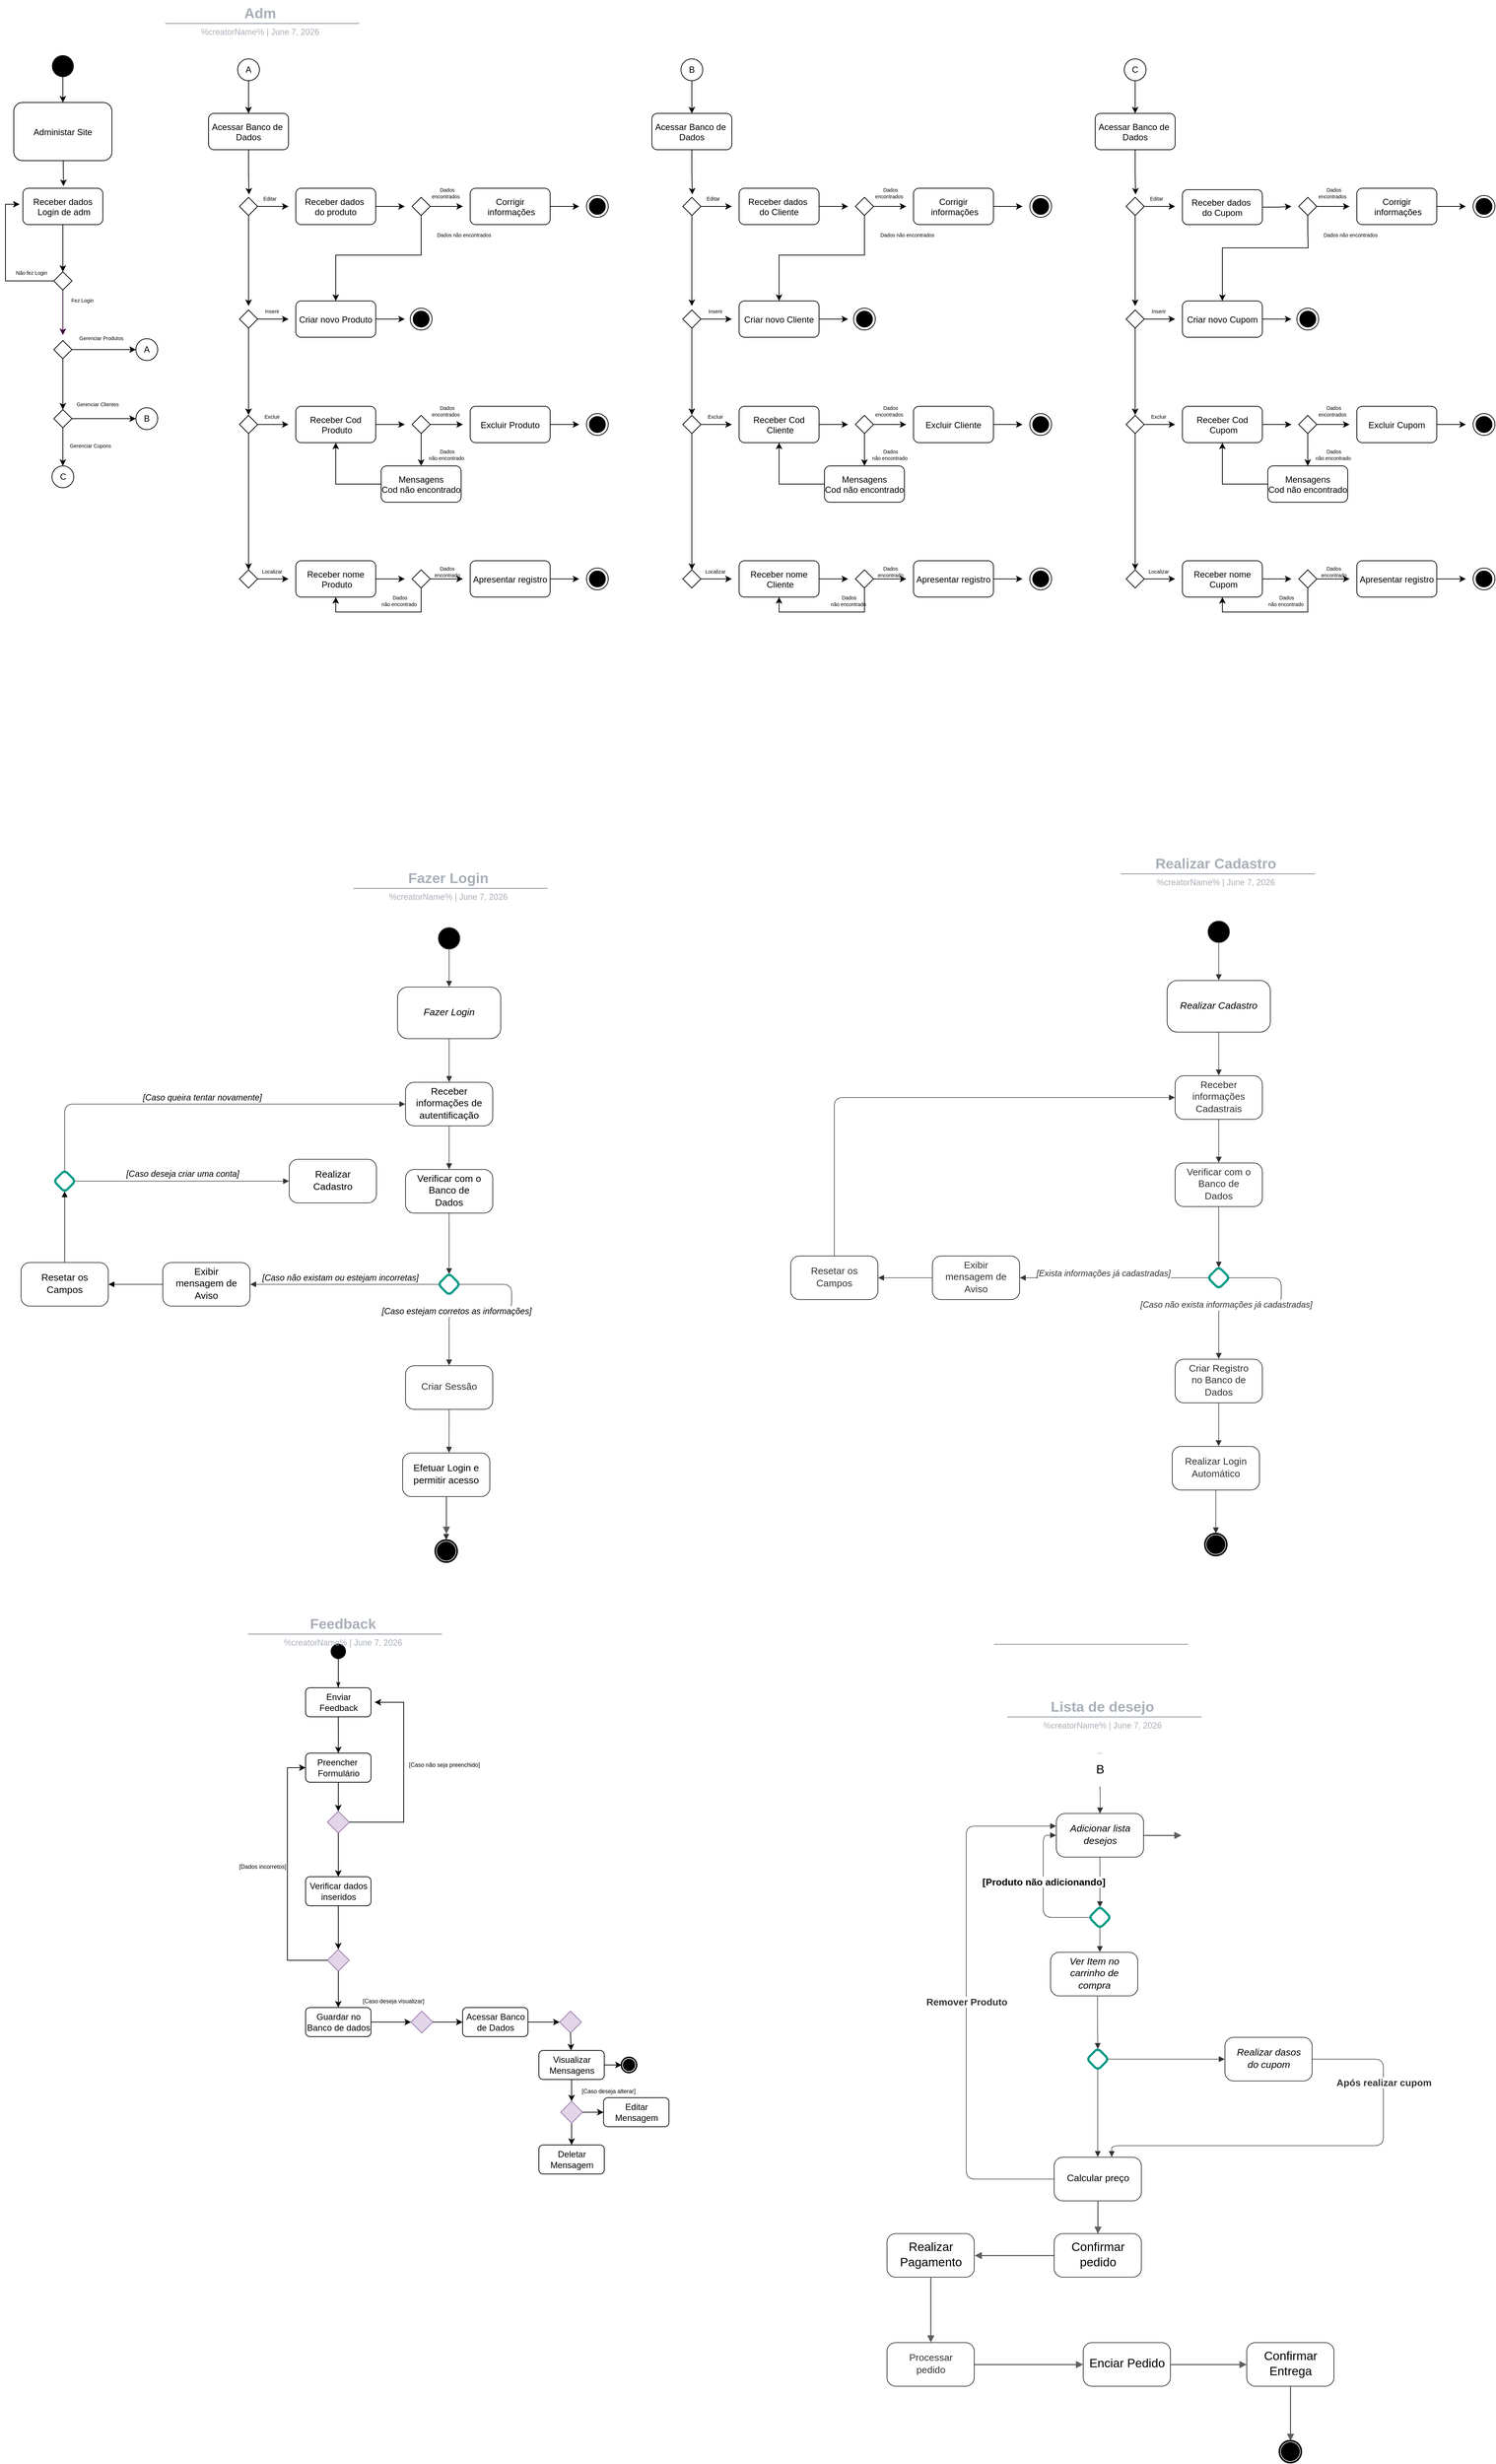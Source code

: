 <mxfile version="22.1.5" type="github">
  <diagram name="Page-1" id="e7e014a7-5840-1c2e-5031-d8a46d1fe8dd">
    <mxGraphModel dx="975" dy="430" grid="1" gridSize="10" guides="1" tooltips="1" connect="1" arrows="1" fold="1" page="1" pageScale="1" pageWidth="1169" pageHeight="827" background="none" math="0" shadow="0">
      <root>
        <mxCell id="0" />
        <mxCell id="1" parent="0" />
        <mxCell id="dVPfpixic-bEuHpZjrr3-71" style="edgeStyle=orthogonalEdgeStyle;rounded=0;orthogonalLoop=1;jettySize=auto;html=1;entryX=0.5;entryY=0;entryDx=0;entryDy=0;" parent="1" source="dVPfpixic-bEuHpZjrr3-72" target="dVPfpixic-bEuHpZjrr3-75" edge="1">
          <mxGeometry relative="1" as="geometry" />
        </mxCell>
        <mxCell id="dVPfpixic-bEuHpZjrr3-72" value="Receber dados&#xa; Login de adm" style="rounded=1;" parent="1" vertex="1">
          <mxGeometry x="144.5" y="478" width="110" height="50" as="geometry" />
        </mxCell>
        <mxCell id="dVPfpixic-bEuHpZjrr3-73" style="edgeStyle=orthogonalEdgeStyle;rounded=0;orthogonalLoop=1;jettySize=auto;html=1;exitX=0;exitY=0.5;exitDx=0;exitDy=0;fillColor=#f8cecc;strokeColor=#000000;" parent="1" source="dVPfpixic-bEuHpZjrr3-75" edge="1">
          <mxGeometry relative="1" as="geometry">
            <mxPoint x="140" y="500" as="targetPoint" />
            <Array as="points">
              <mxPoint x="120.5" y="606" />
              <mxPoint x="120.5" y="500" />
            </Array>
          </mxGeometry>
        </mxCell>
        <mxCell id="dVPfpixic-bEuHpZjrr3-74" style="edgeStyle=orthogonalEdgeStyle;rounded=0;orthogonalLoop=1;jettySize=auto;html=1;strokeColor=#330033;" parent="1" source="dVPfpixic-bEuHpZjrr3-75" edge="1">
          <mxGeometry relative="1" as="geometry">
            <mxPoint x="199.5" y="680" as="targetPoint" />
          </mxGeometry>
        </mxCell>
        <mxCell id="dVPfpixic-bEuHpZjrr3-75" value="" style="rhombus;whiteSpace=wrap;html=1;" parent="1" vertex="1">
          <mxGeometry x="187" y="593" width="25" height="25" as="geometry" />
        </mxCell>
        <mxCell id="dVPfpixic-bEuHpZjrr3-76" style="edgeStyle=orthogonalEdgeStyle;rounded=0;orthogonalLoop=1;jettySize=auto;html=1;entryX=0.508;entryY=-0.06;entryDx=0;entryDy=0;entryPerimeter=0;" parent="1" target="dVPfpixic-bEuHpZjrr3-72" edge="1">
          <mxGeometry relative="1" as="geometry">
            <mxPoint x="200" y="440" as="sourcePoint" />
          </mxGeometry>
        </mxCell>
        <mxCell id="dVPfpixic-bEuHpZjrr3-77" value="Fez Login&amp;nbsp;" style="text;html=1;strokeColor=none;fillColor=none;align=center;verticalAlign=middle;whiteSpace=wrap;rounded=0;fontSize=7;" parent="1" vertex="1">
          <mxGeometry x="190" y="618" width="74.5" height="30" as="geometry" />
        </mxCell>
        <mxCell id="dVPfpixic-bEuHpZjrr3-91" style="edgeStyle=orthogonalEdgeStyle;rounded=0;orthogonalLoop=1;jettySize=auto;html=1;entryX=0.5;entryY=0;entryDx=0;entryDy=0;" parent="1" source="dVPfpixic-bEuHpZjrr3-83" target="dVPfpixic-bEuHpZjrr3-90" edge="1">
          <mxGeometry relative="1" as="geometry" />
        </mxCell>
        <mxCell id="dVPfpixic-bEuHpZjrr3-83" value="" style="shape=waypoint;sketch=0;size=6;pointerEvents=1;points=[];fillColor=none;resizable=0;rotatable=0;perimeter=centerPerimeter;snapToPoint=1;strokeWidth=13;" parent="1" vertex="1">
          <mxGeometry x="189.5" y="300" width="20" height="20" as="geometry" />
        </mxCell>
        <mxCell id="dVPfpixic-bEuHpZjrr3-84" value="Não fez Login&amp;nbsp;" style="text;html=1;strokeColor=none;fillColor=none;align=center;verticalAlign=middle;whiteSpace=wrap;rounded=0;fontSize=7;" parent="1" vertex="1">
          <mxGeometry x="120" y="580" width="74.5" height="30" as="geometry" />
        </mxCell>
        <mxCell id="dVPfpixic-bEuHpZjrr3-86" value="B" style="ellipse;whiteSpace=wrap;html=1;" parent="1" vertex="1">
          <mxGeometry x="300" y="780" width="30" height="30" as="geometry" />
        </mxCell>
        <mxCell id="dVPfpixic-bEuHpZjrr3-89" style="edgeStyle=orthogonalEdgeStyle;rounded=0;orthogonalLoop=1;jettySize=auto;html=1;entryX=0.5;entryY=0;entryDx=0;entryDy=0;" parent="1" source="dVPfpixic-bEuHpZjrr3-87" target="dVPfpixic-bEuHpZjrr3-88" edge="1">
          <mxGeometry relative="1" as="geometry" />
        </mxCell>
        <mxCell id="dVPfpixic-bEuHpZjrr3-87" value="A" style="ellipse;whiteSpace=wrap;html=1;" parent="1" vertex="1">
          <mxGeometry x="440" y="300" width="30" height="30" as="geometry" />
        </mxCell>
        <mxCell id="dVPfpixic-bEuHpZjrr3-88" value="Acessar Banco de &#xa;Dados" style="rounded=1;" parent="1" vertex="1">
          <mxGeometry x="400" y="375" width="110" height="50" as="geometry" />
        </mxCell>
        <mxCell id="dVPfpixic-bEuHpZjrr3-90" value="Administar Site" style="rounded=1;" parent="1" vertex="1">
          <mxGeometry x="132" y="360" width="135" height="80" as="geometry" />
        </mxCell>
        <mxCell id="dVPfpixic-bEuHpZjrr3-100" style="edgeStyle=orthogonalEdgeStyle;rounded=0;orthogonalLoop=1;jettySize=auto;html=1;" parent="1" source="dVPfpixic-bEuHpZjrr3-92" edge="1">
          <mxGeometry relative="1" as="geometry">
            <mxPoint x="510" y="503" as="targetPoint" />
          </mxGeometry>
        </mxCell>
        <mxCell id="lAb_s6RTUfXxC0ucx-UY-13" style="edgeStyle=orthogonalEdgeStyle;rounded=0;orthogonalLoop=1;jettySize=auto;html=1;" parent="1" source="dVPfpixic-bEuHpZjrr3-92" edge="1">
          <mxGeometry relative="1" as="geometry">
            <mxPoint x="455" y="640" as="targetPoint" />
          </mxGeometry>
        </mxCell>
        <mxCell id="dVPfpixic-bEuHpZjrr3-92" value="" style="rhombus;whiteSpace=wrap;html=1;" parent="1" vertex="1">
          <mxGeometry x="442.5" y="490.5" width="25" height="25" as="geometry" />
        </mxCell>
        <mxCell id="dVPfpixic-bEuHpZjrr3-96" style="edgeStyle=orthogonalEdgeStyle;rounded=0;orthogonalLoop=1;jettySize=auto;html=1;entryX=0.523;entryY=-0.154;entryDx=0;entryDy=0;entryPerimeter=0;" parent="1" source="dVPfpixic-bEuHpZjrr3-88" target="dVPfpixic-bEuHpZjrr3-92" edge="1">
          <mxGeometry relative="1" as="geometry" />
        </mxCell>
        <mxCell id="dVPfpixic-bEuHpZjrr3-102" style="edgeStyle=orthogonalEdgeStyle;rounded=0;orthogonalLoop=1;jettySize=auto;html=1;" parent="1" source="dVPfpixic-bEuHpZjrr3-101" edge="1">
          <mxGeometry relative="1" as="geometry">
            <mxPoint x="670" y="503" as="targetPoint" />
          </mxGeometry>
        </mxCell>
        <mxCell id="dVPfpixic-bEuHpZjrr3-101" value="Receber dados &#xa;do produto" style="rounded=1;" parent="1" vertex="1">
          <mxGeometry x="520" y="478" width="110" height="50" as="geometry" />
        </mxCell>
        <mxCell id="dVPfpixic-bEuHpZjrr3-104" style="edgeStyle=orthogonalEdgeStyle;rounded=0;orthogonalLoop=1;jettySize=auto;html=1;" parent="1" source="dVPfpixic-bEuHpZjrr3-103" edge="1">
          <mxGeometry relative="1" as="geometry">
            <mxPoint x="750" y="503" as="targetPoint" />
          </mxGeometry>
        </mxCell>
        <mxCell id="v5d_lH8MsXEG6gFUOa3O-3" style="edgeStyle=orthogonalEdgeStyle;rounded=0;orthogonalLoop=1;jettySize=auto;html=1;entryX=0.5;entryY=0;entryDx=0;entryDy=0;" parent="1" source="dVPfpixic-bEuHpZjrr3-103" target="lAb_s6RTUfXxC0ucx-UY-4" edge="1">
          <mxGeometry relative="1" as="geometry">
            <mxPoint x="693" y="590" as="targetPoint" />
            <Array as="points">
              <mxPoint x="692" y="570" />
              <mxPoint x="575" y="570" />
            </Array>
          </mxGeometry>
        </mxCell>
        <mxCell id="dVPfpixic-bEuHpZjrr3-103" value="" style="rhombus;whiteSpace=wrap;html=1;" parent="1" vertex="1">
          <mxGeometry x="680" y="490.5" width="25" height="25" as="geometry" />
        </mxCell>
        <mxCell id="dVPfpixic-bEuHpZjrr3-106" style="edgeStyle=orthogonalEdgeStyle;rounded=0;orthogonalLoop=1;jettySize=auto;html=1;" parent="1" source="dVPfpixic-bEuHpZjrr3-105" edge="1">
          <mxGeometry relative="1" as="geometry">
            <mxPoint x="910" y="503" as="targetPoint" />
          </mxGeometry>
        </mxCell>
        <mxCell id="dVPfpixic-bEuHpZjrr3-105" value="Corrigir&#xa; informações" style="rounded=1;" parent="1" vertex="1">
          <mxGeometry x="760" y="478" width="110" height="50" as="geometry" />
        </mxCell>
        <mxCell id="dVPfpixic-bEuHpZjrr3-109" value="" style="ellipse;html=1;shape=endState;fillColor=#000000;strokeColor=#000000;" parent="1" vertex="1">
          <mxGeometry x="920" y="488" width="30" height="30" as="geometry" />
        </mxCell>
        <mxCell id="dVPfpixic-bEuHpZjrr3-112" value="Dados não encontrados&amp;nbsp;" style="text;html=1;strokeColor=none;fillColor=none;align=center;verticalAlign=middle;whiteSpace=wrap;rounded=0;fontSize=7;" parent="1" vertex="1">
          <mxGeometry x="705" y="528" width="95" height="30" as="geometry" />
        </mxCell>
        <mxCell id="dVPfpixic-bEuHpZjrr3-113" value="&amp;nbsp;Dados encontrados&amp;nbsp;" style="text;html=1;strokeColor=none;fillColor=none;align=center;verticalAlign=middle;whiteSpace=wrap;rounded=0;fontSize=7;" parent="1" vertex="1">
          <mxGeometry x="695" y="470" width="65" height="30" as="geometry" />
        </mxCell>
        <mxCell id="dVPfpixic-bEuHpZjrr3-121" style="edgeStyle=orthogonalEdgeStyle;rounded=0;orthogonalLoop=1;jettySize=auto;html=1;entryX=0;entryY=0.5;entryDx=0;entryDy=0;" parent="1" source="dVPfpixic-bEuHpZjrr3-114" target="dVPfpixic-bEuHpZjrr3-117" edge="1">
          <mxGeometry relative="1" as="geometry" />
        </mxCell>
        <mxCell id="dVPfpixic-bEuHpZjrr3-127" value="" style="edgeStyle=orthogonalEdgeStyle;rounded=0;orthogonalLoop=1;jettySize=auto;html=1;" parent="1" source="dVPfpixic-bEuHpZjrr3-114" target="dVPfpixic-bEuHpZjrr3-126" edge="1">
          <mxGeometry relative="1" as="geometry" />
        </mxCell>
        <mxCell id="dVPfpixic-bEuHpZjrr3-114" value="" style="rhombus;whiteSpace=wrap;html=1;" parent="1" vertex="1">
          <mxGeometry x="187" y="687.5" width="25" height="25" as="geometry" />
        </mxCell>
        <mxCell id="dVPfpixic-bEuHpZjrr3-117" value="A" style="ellipse;whiteSpace=wrap;html=1;" parent="1" vertex="1">
          <mxGeometry x="300" y="685" width="30" height="30" as="geometry" />
        </mxCell>
        <mxCell id="dVPfpixic-bEuHpZjrr3-118" value="C" style="ellipse;whiteSpace=wrap;html=1;" parent="1" vertex="1">
          <mxGeometry x="184.5" y="860" width="30" height="30" as="geometry" />
        </mxCell>
        <mxCell id="dVPfpixic-bEuHpZjrr3-123" value="Gerenciar Produtos" style="text;html=1;strokeColor=none;fillColor=none;align=center;verticalAlign=middle;whiteSpace=wrap;rounded=0;fontSize=7;" parent="1" vertex="1">
          <mxGeometry x="214.5" y="670" width="74.5" height="30" as="geometry" />
        </mxCell>
        <mxCell id="dVPfpixic-bEuHpZjrr3-124" value="Gerenciar Clientes" style="text;html=1;strokeColor=none;fillColor=none;align=center;verticalAlign=middle;whiteSpace=wrap;rounded=0;fontSize=7;" parent="1" vertex="1">
          <mxGeometry x="209.5" y="760.5" width="74.5" height="30" as="geometry" />
        </mxCell>
        <mxCell id="dVPfpixic-bEuHpZjrr3-125" value="Gerenciar Cupons" style="text;html=1;strokeColor=none;fillColor=none;align=center;verticalAlign=middle;whiteSpace=wrap;rounded=0;fontSize=7;" parent="1" vertex="1">
          <mxGeometry x="200" y="818" width="74.5" height="30" as="geometry" />
        </mxCell>
        <mxCell id="dVPfpixic-bEuHpZjrr3-128" style="edgeStyle=orthogonalEdgeStyle;rounded=0;orthogonalLoop=1;jettySize=auto;html=1;entryX=0;entryY=0.5;entryDx=0;entryDy=0;" parent="1" source="dVPfpixic-bEuHpZjrr3-126" target="dVPfpixic-bEuHpZjrr3-86" edge="1">
          <mxGeometry relative="1" as="geometry" />
        </mxCell>
        <mxCell id="dVPfpixic-bEuHpZjrr3-129" style="edgeStyle=orthogonalEdgeStyle;rounded=0;orthogonalLoop=1;jettySize=auto;html=1;entryX=0.5;entryY=0;entryDx=0;entryDy=0;" parent="1" source="dVPfpixic-bEuHpZjrr3-126" target="dVPfpixic-bEuHpZjrr3-118" edge="1">
          <mxGeometry relative="1" as="geometry" />
        </mxCell>
        <mxCell id="dVPfpixic-bEuHpZjrr3-126" value="" style="rhombus;whiteSpace=wrap;html=1;" parent="1" vertex="1">
          <mxGeometry x="187" y="782.5" width="25" height="25" as="geometry" />
        </mxCell>
        <mxCell id="lAb_s6RTUfXxC0ucx-UY-1" style="edgeStyle=orthogonalEdgeStyle;rounded=0;orthogonalLoop=1;jettySize=auto;html=1;" parent="1" source="lAb_s6RTUfXxC0ucx-UY-2" edge="1">
          <mxGeometry relative="1" as="geometry">
            <mxPoint x="510" y="658" as="targetPoint" />
          </mxGeometry>
        </mxCell>
        <mxCell id="lAb_s6RTUfXxC0ucx-UY-30" style="edgeStyle=orthogonalEdgeStyle;rounded=0;orthogonalLoop=1;jettySize=auto;html=1;" parent="1" source="lAb_s6RTUfXxC0ucx-UY-2" edge="1">
          <mxGeometry relative="1" as="geometry">
            <mxPoint x="455" y="790" as="targetPoint" />
          </mxGeometry>
        </mxCell>
        <mxCell id="lAb_s6RTUfXxC0ucx-UY-2" value="" style="rhombus;whiteSpace=wrap;html=1;" parent="1" vertex="1">
          <mxGeometry x="442.5" y="645.5" width="25" height="25" as="geometry" />
        </mxCell>
        <mxCell id="lAb_s6RTUfXxC0ucx-UY-3" style="edgeStyle=orthogonalEdgeStyle;rounded=0;orthogonalLoop=1;jettySize=auto;html=1;" parent="1" source="lAb_s6RTUfXxC0ucx-UY-4" edge="1">
          <mxGeometry relative="1" as="geometry">
            <mxPoint x="670" y="658" as="targetPoint" />
          </mxGeometry>
        </mxCell>
        <mxCell id="lAb_s6RTUfXxC0ucx-UY-4" value="Criar novo Produto" style="rounded=1;" parent="1" vertex="1">
          <mxGeometry x="520" y="633" width="110" height="50" as="geometry" />
        </mxCell>
        <mxCell id="lAb_s6RTUfXxC0ucx-UY-11" value="" style="ellipse;html=1;shape=endState;fillColor=#000000;strokeColor=#000000;" parent="1" vertex="1">
          <mxGeometry x="677.5" y="643" width="30" height="30" as="geometry" />
        </mxCell>
        <mxCell id="lAb_s6RTUfXxC0ucx-UY-14" value="Editar" style="text;html=1;strokeColor=none;fillColor=none;align=center;verticalAlign=middle;whiteSpace=wrap;rounded=0;fontSize=7;" parent="1" vertex="1">
          <mxGeometry x="452" y="478" width="65" height="30" as="geometry" />
        </mxCell>
        <mxCell id="lAb_s6RTUfXxC0ucx-UY-15" value="Inserir" style="text;html=1;strokeColor=none;fillColor=none;align=center;verticalAlign=middle;whiteSpace=wrap;rounded=0;fontSize=7;" parent="1" vertex="1">
          <mxGeometry x="455" y="633" width="65" height="30" as="geometry" />
        </mxCell>
        <mxCell id="lAb_s6RTUfXxC0ucx-UY-18" style="edgeStyle=orthogonalEdgeStyle;rounded=0;orthogonalLoop=1;jettySize=auto;html=1;" parent="1" source="lAb_s6RTUfXxC0ucx-UY-19" edge="1">
          <mxGeometry relative="1" as="geometry">
            <mxPoint x="510" y="803" as="targetPoint" />
          </mxGeometry>
        </mxCell>
        <mxCell id="lAb_s6RTUfXxC0ucx-UY-52" style="edgeStyle=orthogonalEdgeStyle;rounded=0;orthogonalLoop=1;jettySize=auto;html=1;entryX=0.5;entryY=0;entryDx=0;entryDy=0;" parent="1" source="lAb_s6RTUfXxC0ucx-UY-19" target="lAb_s6RTUfXxC0ucx-UY-38" edge="1">
          <mxGeometry relative="1" as="geometry" />
        </mxCell>
        <mxCell id="lAb_s6RTUfXxC0ucx-UY-19" value="" style="rhombus;whiteSpace=wrap;html=1;" parent="1" vertex="1">
          <mxGeometry x="442.5" y="790.5" width="25" height="25" as="geometry" />
        </mxCell>
        <mxCell id="lAb_s6RTUfXxC0ucx-UY-20" style="edgeStyle=orthogonalEdgeStyle;rounded=0;orthogonalLoop=1;jettySize=auto;html=1;" parent="1" source="lAb_s6RTUfXxC0ucx-UY-21" edge="1">
          <mxGeometry relative="1" as="geometry">
            <mxPoint x="670" y="803" as="targetPoint" />
          </mxGeometry>
        </mxCell>
        <mxCell id="lAb_s6RTUfXxC0ucx-UY-21" value="Receber Cod&#xa; Produto" style="rounded=1;" parent="1" vertex="1">
          <mxGeometry x="520" y="778" width="110" height="50" as="geometry" />
        </mxCell>
        <mxCell id="lAb_s6RTUfXxC0ucx-UY-22" style="edgeStyle=orthogonalEdgeStyle;rounded=0;orthogonalLoop=1;jettySize=auto;html=1;" parent="1" source="lAb_s6RTUfXxC0ucx-UY-23" edge="1">
          <mxGeometry relative="1" as="geometry">
            <mxPoint x="750" y="803" as="targetPoint" />
          </mxGeometry>
        </mxCell>
        <mxCell id="lAb_s6RTUfXxC0ucx-UY-31" style="edgeStyle=orthogonalEdgeStyle;rounded=0;orthogonalLoop=1;jettySize=auto;html=1;entryX=0.5;entryY=0;entryDx=0;entryDy=0;" parent="1" source="lAb_s6RTUfXxC0ucx-UY-23" target="lAb_s6RTUfXxC0ucx-UY-33" edge="1">
          <mxGeometry relative="1" as="geometry">
            <mxPoint x="692.5" y="860" as="targetPoint" />
          </mxGeometry>
        </mxCell>
        <mxCell id="lAb_s6RTUfXxC0ucx-UY-23" value="" style="rhombus;whiteSpace=wrap;html=1;" parent="1" vertex="1">
          <mxGeometry x="680" y="790.5" width="25" height="25" as="geometry" />
        </mxCell>
        <mxCell id="lAb_s6RTUfXxC0ucx-UY-24" style="edgeStyle=orthogonalEdgeStyle;rounded=0;orthogonalLoop=1;jettySize=auto;html=1;" parent="1" source="lAb_s6RTUfXxC0ucx-UY-25" edge="1">
          <mxGeometry relative="1" as="geometry">
            <mxPoint x="910" y="803" as="targetPoint" />
          </mxGeometry>
        </mxCell>
        <mxCell id="lAb_s6RTUfXxC0ucx-UY-25" value="Excluir Produto" style="rounded=1;" parent="1" vertex="1">
          <mxGeometry x="760" y="778" width="110" height="50" as="geometry" />
        </mxCell>
        <mxCell id="lAb_s6RTUfXxC0ucx-UY-26" value="" style="ellipse;html=1;shape=endState;fillColor=#000000;strokeColor=#000000;" parent="1" vertex="1">
          <mxGeometry x="920" y="788" width="30" height="30" as="geometry" />
        </mxCell>
        <mxCell id="lAb_s6RTUfXxC0ucx-UY-27" value="&amp;nbsp;Dados encontrados&amp;nbsp;" style="text;html=1;strokeColor=none;fillColor=none;align=center;verticalAlign=middle;whiteSpace=wrap;rounded=0;fontSize=7;" parent="1" vertex="1">
          <mxGeometry x="695" y="770" width="65" height="30" as="geometry" />
        </mxCell>
        <mxCell id="lAb_s6RTUfXxC0ucx-UY-28" value="Excluir" style="text;html=1;strokeColor=none;fillColor=none;align=center;verticalAlign=middle;whiteSpace=wrap;rounded=0;fontSize=7;" parent="1" vertex="1">
          <mxGeometry x="455" y="777.5" width="65" height="30" as="geometry" />
        </mxCell>
        <mxCell id="v5d_lH8MsXEG6gFUOa3O-1" style="edgeStyle=orthogonalEdgeStyle;rounded=0;orthogonalLoop=1;jettySize=auto;html=1;entryX=0.5;entryY=1;entryDx=0;entryDy=0;" parent="1" source="lAb_s6RTUfXxC0ucx-UY-33" target="lAb_s6RTUfXxC0ucx-UY-21" edge="1">
          <mxGeometry relative="1" as="geometry">
            <mxPoint x="692.5" y="950" as="targetPoint" />
          </mxGeometry>
        </mxCell>
        <mxCell id="lAb_s6RTUfXxC0ucx-UY-33" value="Mensagens&#xa;Cod não encontrado" style="rounded=1;" parent="1" vertex="1">
          <mxGeometry x="637.5" y="860" width="110" height="50" as="geometry" />
        </mxCell>
        <mxCell id="lAb_s6RTUfXxC0ucx-UY-36" value="&amp;nbsp;Dados&lt;br&gt;não encontrado" style="text;html=1;strokeColor=none;fillColor=none;align=center;verticalAlign=middle;whiteSpace=wrap;rounded=0;fontSize=7;" parent="1" vertex="1">
          <mxGeometry x="695" y="830" width="65" height="30" as="geometry" />
        </mxCell>
        <mxCell id="lAb_s6RTUfXxC0ucx-UY-37" style="edgeStyle=orthogonalEdgeStyle;rounded=0;orthogonalLoop=1;jettySize=auto;html=1;" parent="1" source="lAb_s6RTUfXxC0ucx-UY-38" edge="1">
          <mxGeometry relative="1" as="geometry">
            <mxPoint x="510" y="1015.5" as="targetPoint" />
          </mxGeometry>
        </mxCell>
        <mxCell id="lAb_s6RTUfXxC0ucx-UY-38" value="" style="rhombus;whiteSpace=wrap;html=1;" parent="1" vertex="1">
          <mxGeometry x="442.5" y="1003" width="25" height="25" as="geometry" />
        </mxCell>
        <mxCell id="lAb_s6RTUfXxC0ucx-UY-39" style="edgeStyle=orthogonalEdgeStyle;rounded=0;orthogonalLoop=1;jettySize=auto;html=1;" parent="1" source="lAb_s6RTUfXxC0ucx-UY-40" edge="1">
          <mxGeometry relative="1" as="geometry">
            <mxPoint x="670" y="1015.5" as="targetPoint" />
          </mxGeometry>
        </mxCell>
        <mxCell id="lAb_s6RTUfXxC0ucx-UY-40" value="Receber nome&#xa; Produto" style="rounded=1;" parent="1" vertex="1">
          <mxGeometry x="520" y="990.5" width="110" height="50" as="geometry" />
        </mxCell>
        <mxCell id="lAb_s6RTUfXxC0ucx-UY-41" style="edgeStyle=orthogonalEdgeStyle;rounded=0;orthogonalLoop=1;jettySize=auto;html=1;" parent="1" source="lAb_s6RTUfXxC0ucx-UY-43" edge="1">
          <mxGeometry relative="1" as="geometry">
            <mxPoint x="750" y="1015.5" as="targetPoint" />
          </mxGeometry>
        </mxCell>
        <mxCell id="lAb_s6RTUfXxC0ucx-UY-42" style="edgeStyle=orthogonalEdgeStyle;rounded=0;orthogonalLoop=1;jettySize=auto;html=1;entryX=0.5;entryY=1;entryDx=0;entryDy=0;" parent="1" source="lAb_s6RTUfXxC0ucx-UY-43" target="lAb_s6RTUfXxC0ucx-UY-40" edge="1">
          <mxGeometry relative="1" as="geometry">
            <mxPoint x="692.5" y="1072.5" as="targetPoint" />
            <Array as="points">
              <mxPoint x="693" y="1061" />
              <mxPoint x="575" y="1061" />
            </Array>
          </mxGeometry>
        </mxCell>
        <mxCell id="lAb_s6RTUfXxC0ucx-UY-43" value="" style="rhombus;whiteSpace=wrap;html=1;" parent="1" vertex="1">
          <mxGeometry x="680" y="1003" width="25" height="25" as="geometry" />
        </mxCell>
        <mxCell id="lAb_s6RTUfXxC0ucx-UY-44" style="edgeStyle=orthogonalEdgeStyle;rounded=0;orthogonalLoop=1;jettySize=auto;html=1;" parent="1" source="lAb_s6RTUfXxC0ucx-UY-45" edge="1">
          <mxGeometry relative="1" as="geometry">
            <mxPoint x="910" y="1015.5" as="targetPoint" />
          </mxGeometry>
        </mxCell>
        <mxCell id="lAb_s6RTUfXxC0ucx-UY-45" value="Apresentar registro" style="rounded=1;" parent="1" vertex="1">
          <mxGeometry x="760" y="990.5" width="110" height="50" as="geometry" />
        </mxCell>
        <mxCell id="lAb_s6RTUfXxC0ucx-UY-46" value="" style="ellipse;html=1;shape=endState;fillColor=#000000;strokeColor=#000000;" parent="1" vertex="1">
          <mxGeometry x="920" y="1000.5" width="30" height="30" as="geometry" />
        </mxCell>
        <mxCell id="lAb_s6RTUfXxC0ucx-UY-47" value="Localizar" style="text;html=1;strokeColor=none;fillColor=none;align=center;verticalAlign=middle;whiteSpace=wrap;rounded=0;fontSize=7;" parent="1" vertex="1">
          <mxGeometry x="455" y="990.5" width="65" height="30" as="geometry" />
        </mxCell>
        <mxCell id="lAb_s6RTUfXxC0ucx-UY-51" value="&amp;nbsp;Dados&lt;br&gt;&amp;nbsp;encontrado" style="text;html=1;strokeColor=none;fillColor=none;align=center;verticalAlign=middle;whiteSpace=wrap;rounded=0;fontSize=7;" parent="1" vertex="1">
          <mxGeometry x="695" y="990.5" width="65" height="30" as="geometry" />
        </mxCell>
        <mxCell id="lAb_s6RTUfXxC0ucx-UY-53" style="edgeStyle=orthogonalEdgeStyle;rounded=0;orthogonalLoop=1;jettySize=auto;html=1;entryX=0.5;entryY=0;entryDx=0;entryDy=0;" parent="1" source="lAb_s6RTUfXxC0ucx-UY-54" target="lAb_s6RTUfXxC0ucx-UY-55" edge="1">
          <mxGeometry relative="1" as="geometry" />
        </mxCell>
        <mxCell id="lAb_s6RTUfXxC0ucx-UY-54" value="B" style="ellipse;whiteSpace=wrap;html=1;" parent="1" vertex="1">
          <mxGeometry x="1050" y="300" width="30" height="30" as="geometry" />
        </mxCell>
        <mxCell id="lAb_s6RTUfXxC0ucx-UY-55" value="Acessar Banco de &#xa;Dados" style="rounded=1;" parent="1" vertex="1">
          <mxGeometry x="1010" y="375" width="110" height="50" as="geometry" />
        </mxCell>
        <mxCell id="lAb_s6RTUfXxC0ucx-UY-56" style="edgeStyle=orthogonalEdgeStyle;rounded=0;orthogonalLoop=1;jettySize=auto;html=1;" parent="1" source="lAb_s6RTUfXxC0ucx-UY-58" edge="1">
          <mxGeometry relative="1" as="geometry">
            <mxPoint x="1120" y="503" as="targetPoint" />
          </mxGeometry>
        </mxCell>
        <mxCell id="lAb_s6RTUfXxC0ucx-UY-57" style="edgeStyle=orthogonalEdgeStyle;rounded=0;orthogonalLoop=1;jettySize=auto;html=1;" parent="1" source="lAb_s6RTUfXxC0ucx-UY-58" edge="1">
          <mxGeometry relative="1" as="geometry">
            <mxPoint x="1065" y="640" as="targetPoint" />
          </mxGeometry>
        </mxCell>
        <mxCell id="lAb_s6RTUfXxC0ucx-UY-58" value="" style="rhombus;whiteSpace=wrap;html=1;" parent="1" vertex="1">
          <mxGeometry x="1052.5" y="490.5" width="25" height="25" as="geometry" />
        </mxCell>
        <mxCell id="lAb_s6RTUfXxC0ucx-UY-59" style="edgeStyle=orthogonalEdgeStyle;rounded=0;orthogonalLoop=1;jettySize=auto;html=1;entryX=0.523;entryY=-0.154;entryDx=0;entryDy=0;entryPerimeter=0;" parent="1" source="lAb_s6RTUfXxC0ucx-UY-55" target="lAb_s6RTUfXxC0ucx-UY-58" edge="1">
          <mxGeometry relative="1" as="geometry" />
        </mxCell>
        <mxCell id="lAb_s6RTUfXxC0ucx-UY-60" style="edgeStyle=orthogonalEdgeStyle;rounded=0;orthogonalLoop=1;jettySize=auto;html=1;" parent="1" source="lAb_s6RTUfXxC0ucx-UY-61" edge="1">
          <mxGeometry relative="1" as="geometry">
            <mxPoint x="1280" y="503" as="targetPoint" />
          </mxGeometry>
        </mxCell>
        <mxCell id="lAb_s6RTUfXxC0ucx-UY-61" value="Receber dados &#xa;do Cliente" style="rounded=1;" parent="1" vertex="1">
          <mxGeometry x="1130" y="478" width="110" height="50" as="geometry" />
        </mxCell>
        <mxCell id="lAb_s6RTUfXxC0ucx-UY-62" style="edgeStyle=orthogonalEdgeStyle;rounded=0;orthogonalLoop=1;jettySize=auto;html=1;" parent="1" source="lAb_s6RTUfXxC0ucx-UY-64" edge="1">
          <mxGeometry relative="1" as="geometry">
            <mxPoint x="1360" y="503" as="targetPoint" />
          </mxGeometry>
        </mxCell>
        <mxCell id="v5d_lH8MsXEG6gFUOa3O-4" style="edgeStyle=orthogonalEdgeStyle;rounded=0;orthogonalLoop=1;jettySize=auto;html=1;entryX=0.5;entryY=0;entryDx=0;entryDy=0;" parent="1" source="lAb_s6RTUfXxC0ucx-UY-64" target="lAb_s6RTUfXxC0ucx-UY-75" edge="1">
          <mxGeometry relative="1" as="geometry">
            <mxPoint x="1302.5" y="600" as="targetPoint" />
            <Array as="points">
              <mxPoint x="1303" y="570" />
              <mxPoint x="1185" y="570" />
            </Array>
          </mxGeometry>
        </mxCell>
        <mxCell id="lAb_s6RTUfXxC0ucx-UY-64" value="" style="rhombus;whiteSpace=wrap;html=1;" parent="1" vertex="1">
          <mxGeometry x="1290" y="490.5" width="25" height="25" as="geometry" />
        </mxCell>
        <mxCell id="lAb_s6RTUfXxC0ucx-UY-65" style="edgeStyle=orthogonalEdgeStyle;rounded=0;orthogonalLoop=1;jettySize=auto;html=1;" parent="1" source="lAb_s6RTUfXxC0ucx-UY-66" edge="1">
          <mxGeometry relative="1" as="geometry">
            <mxPoint x="1520" y="503" as="targetPoint" />
          </mxGeometry>
        </mxCell>
        <mxCell id="lAb_s6RTUfXxC0ucx-UY-66" value="Corrigir&#xa; informações" style="rounded=1;" parent="1" vertex="1">
          <mxGeometry x="1370" y="478" width="110" height="50" as="geometry" />
        </mxCell>
        <mxCell id="lAb_s6RTUfXxC0ucx-UY-68" value="" style="ellipse;html=1;shape=endState;fillColor=#000000;strokeColor=#000000;" parent="1" vertex="1">
          <mxGeometry x="1530" y="488" width="30" height="30" as="geometry" />
        </mxCell>
        <mxCell id="lAb_s6RTUfXxC0ucx-UY-69" value="Dados não encontrados&amp;nbsp;" style="text;html=1;strokeColor=none;fillColor=none;align=center;verticalAlign=middle;whiteSpace=wrap;rounded=0;fontSize=7;" parent="1" vertex="1">
          <mxGeometry x="1315" y="528" width="95" height="30" as="geometry" />
        </mxCell>
        <mxCell id="lAb_s6RTUfXxC0ucx-UY-70" value="&amp;nbsp;Dados encontrados&amp;nbsp;" style="text;html=1;strokeColor=none;fillColor=none;align=center;verticalAlign=middle;whiteSpace=wrap;rounded=0;fontSize=7;" parent="1" vertex="1">
          <mxGeometry x="1305" y="470" width="65" height="30" as="geometry" />
        </mxCell>
        <mxCell id="lAb_s6RTUfXxC0ucx-UY-71" style="edgeStyle=orthogonalEdgeStyle;rounded=0;orthogonalLoop=1;jettySize=auto;html=1;" parent="1" source="lAb_s6RTUfXxC0ucx-UY-73" edge="1">
          <mxGeometry relative="1" as="geometry">
            <mxPoint x="1120" y="658" as="targetPoint" />
          </mxGeometry>
        </mxCell>
        <mxCell id="lAb_s6RTUfXxC0ucx-UY-72" style="edgeStyle=orthogonalEdgeStyle;rounded=0;orthogonalLoop=1;jettySize=auto;html=1;" parent="1" source="lAb_s6RTUfXxC0ucx-UY-73" edge="1">
          <mxGeometry relative="1" as="geometry">
            <mxPoint x="1065" y="790" as="targetPoint" />
          </mxGeometry>
        </mxCell>
        <mxCell id="lAb_s6RTUfXxC0ucx-UY-73" value="" style="rhombus;whiteSpace=wrap;html=1;" parent="1" vertex="1">
          <mxGeometry x="1052.5" y="645.5" width="25" height="25" as="geometry" />
        </mxCell>
        <mxCell id="lAb_s6RTUfXxC0ucx-UY-74" style="edgeStyle=orthogonalEdgeStyle;rounded=0;orthogonalLoop=1;jettySize=auto;html=1;" parent="1" source="lAb_s6RTUfXxC0ucx-UY-75" edge="1">
          <mxGeometry relative="1" as="geometry">
            <mxPoint x="1280" y="658" as="targetPoint" />
          </mxGeometry>
        </mxCell>
        <mxCell id="lAb_s6RTUfXxC0ucx-UY-75" value="Criar novo Cliente" style="rounded=1;" parent="1" vertex="1">
          <mxGeometry x="1130" y="633" width="110" height="50" as="geometry" />
        </mxCell>
        <mxCell id="lAb_s6RTUfXxC0ucx-UY-76" value="" style="ellipse;html=1;shape=endState;fillColor=#000000;strokeColor=#000000;" parent="1" vertex="1">
          <mxGeometry x="1287.5" y="643" width="30" height="30" as="geometry" />
        </mxCell>
        <mxCell id="lAb_s6RTUfXxC0ucx-UY-77" value="Editar" style="text;html=1;strokeColor=none;fillColor=none;align=center;verticalAlign=middle;whiteSpace=wrap;rounded=0;fontSize=7;" parent="1" vertex="1">
          <mxGeometry x="1062" y="478" width="65" height="30" as="geometry" />
        </mxCell>
        <mxCell id="lAb_s6RTUfXxC0ucx-UY-78" value="Inserir" style="text;html=1;strokeColor=none;fillColor=none;align=center;verticalAlign=middle;whiteSpace=wrap;rounded=0;fontSize=7;" parent="1" vertex="1">
          <mxGeometry x="1065" y="633" width="65" height="30" as="geometry" />
        </mxCell>
        <mxCell id="lAb_s6RTUfXxC0ucx-UY-81" style="edgeStyle=orthogonalEdgeStyle;rounded=0;orthogonalLoop=1;jettySize=auto;html=1;" parent="1" source="lAb_s6RTUfXxC0ucx-UY-83" edge="1">
          <mxGeometry relative="1" as="geometry">
            <mxPoint x="1120" y="803" as="targetPoint" />
          </mxGeometry>
        </mxCell>
        <mxCell id="lAb_s6RTUfXxC0ucx-UY-82" style="edgeStyle=orthogonalEdgeStyle;rounded=0;orthogonalLoop=1;jettySize=auto;html=1;entryX=0.5;entryY=0;entryDx=0;entryDy=0;" parent="1" source="lAb_s6RTUfXxC0ucx-UY-83" target="lAb_s6RTUfXxC0ucx-UY-99" edge="1">
          <mxGeometry relative="1" as="geometry" />
        </mxCell>
        <mxCell id="lAb_s6RTUfXxC0ucx-UY-83" value="" style="rhombus;whiteSpace=wrap;html=1;" parent="1" vertex="1">
          <mxGeometry x="1052.5" y="790.5" width="25" height="25" as="geometry" />
        </mxCell>
        <mxCell id="lAb_s6RTUfXxC0ucx-UY-84" style="edgeStyle=orthogonalEdgeStyle;rounded=0;orthogonalLoop=1;jettySize=auto;html=1;" parent="1" source="lAb_s6RTUfXxC0ucx-UY-85" edge="1">
          <mxGeometry relative="1" as="geometry">
            <mxPoint x="1280" y="803" as="targetPoint" />
          </mxGeometry>
        </mxCell>
        <mxCell id="lAb_s6RTUfXxC0ucx-UY-85" value="Receber Cod&#xa; Cliente" style="rounded=1;" parent="1" vertex="1">
          <mxGeometry x="1130" y="778" width="110" height="50" as="geometry" />
        </mxCell>
        <mxCell id="lAb_s6RTUfXxC0ucx-UY-86" style="edgeStyle=orthogonalEdgeStyle;rounded=0;orthogonalLoop=1;jettySize=auto;html=1;" parent="1" source="lAb_s6RTUfXxC0ucx-UY-88" edge="1">
          <mxGeometry relative="1" as="geometry">
            <mxPoint x="1360" y="803" as="targetPoint" />
          </mxGeometry>
        </mxCell>
        <mxCell id="lAb_s6RTUfXxC0ucx-UY-87" style="edgeStyle=orthogonalEdgeStyle;rounded=0;orthogonalLoop=1;jettySize=auto;html=1;entryX=0.5;entryY=0;entryDx=0;entryDy=0;" parent="1" source="lAb_s6RTUfXxC0ucx-UY-88" target="lAb_s6RTUfXxC0ucx-UY-96" edge="1">
          <mxGeometry relative="1" as="geometry">
            <mxPoint x="1302.5" y="860" as="targetPoint" />
          </mxGeometry>
        </mxCell>
        <mxCell id="lAb_s6RTUfXxC0ucx-UY-88" value="" style="rhombus;whiteSpace=wrap;html=1;" parent="1" vertex="1">
          <mxGeometry x="1290" y="790.5" width="25" height="25" as="geometry" />
        </mxCell>
        <mxCell id="lAb_s6RTUfXxC0ucx-UY-89" style="edgeStyle=orthogonalEdgeStyle;rounded=0;orthogonalLoop=1;jettySize=auto;html=1;" parent="1" source="lAb_s6RTUfXxC0ucx-UY-90" edge="1">
          <mxGeometry relative="1" as="geometry">
            <mxPoint x="1520" y="803" as="targetPoint" />
          </mxGeometry>
        </mxCell>
        <mxCell id="lAb_s6RTUfXxC0ucx-UY-90" value="Excluir Cliente" style="rounded=1;" parent="1" vertex="1">
          <mxGeometry x="1370" y="778" width="110" height="50" as="geometry" />
        </mxCell>
        <mxCell id="lAb_s6RTUfXxC0ucx-UY-91" value="" style="ellipse;html=1;shape=endState;fillColor=#000000;strokeColor=#000000;" parent="1" vertex="1">
          <mxGeometry x="1530" y="788" width="30" height="30" as="geometry" />
        </mxCell>
        <mxCell id="lAb_s6RTUfXxC0ucx-UY-92" value="&amp;nbsp;Dados encontrados&amp;nbsp;" style="text;html=1;strokeColor=none;fillColor=none;align=center;verticalAlign=middle;whiteSpace=wrap;rounded=0;fontSize=7;" parent="1" vertex="1">
          <mxGeometry x="1305" y="770" width="65" height="30" as="geometry" />
        </mxCell>
        <mxCell id="lAb_s6RTUfXxC0ucx-UY-93" value="Excluir" style="text;html=1;strokeColor=none;fillColor=none;align=center;verticalAlign=middle;whiteSpace=wrap;rounded=0;fontSize=7;" parent="1" vertex="1">
          <mxGeometry x="1065" y="777.5" width="65" height="30" as="geometry" />
        </mxCell>
        <mxCell id="v5d_lH8MsXEG6gFUOa3O-2" style="edgeStyle=orthogonalEdgeStyle;rounded=0;orthogonalLoop=1;jettySize=auto;html=1;entryX=0.5;entryY=1;entryDx=0;entryDy=0;" parent="1" source="lAb_s6RTUfXxC0ucx-UY-96" target="lAb_s6RTUfXxC0ucx-UY-85" edge="1">
          <mxGeometry relative="1" as="geometry">
            <mxPoint x="1302.5" y="950" as="targetPoint" />
          </mxGeometry>
        </mxCell>
        <mxCell id="lAb_s6RTUfXxC0ucx-UY-96" value="Mensagens&#xa;Cod não encontrado" style="rounded=1;" parent="1" vertex="1">
          <mxGeometry x="1247.5" y="860" width="110" height="50" as="geometry" />
        </mxCell>
        <mxCell id="lAb_s6RTUfXxC0ucx-UY-97" value="&amp;nbsp;Dados&lt;br&gt;não encontrado" style="text;html=1;strokeColor=none;fillColor=none;align=center;verticalAlign=middle;whiteSpace=wrap;rounded=0;fontSize=7;" parent="1" vertex="1">
          <mxGeometry x="1305" y="830" width="65" height="30" as="geometry" />
        </mxCell>
        <mxCell id="lAb_s6RTUfXxC0ucx-UY-98" style="edgeStyle=orthogonalEdgeStyle;rounded=0;orthogonalLoop=1;jettySize=auto;html=1;" parent="1" source="lAb_s6RTUfXxC0ucx-UY-99" edge="1">
          <mxGeometry relative="1" as="geometry">
            <mxPoint x="1120" y="1015.5" as="targetPoint" />
          </mxGeometry>
        </mxCell>
        <mxCell id="lAb_s6RTUfXxC0ucx-UY-99" value="" style="rhombus;whiteSpace=wrap;html=1;" parent="1" vertex="1">
          <mxGeometry x="1052.5" y="1003" width="25" height="25" as="geometry" />
        </mxCell>
        <mxCell id="lAb_s6RTUfXxC0ucx-UY-100" style="edgeStyle=orthogonalEdgeStyle;rounded=0;orthogonalLoop=1;jettySize=auto;html=1;" parent="1" source="lAb_s6RTUfXxC0ucx-UY-101" edge="1">
          <mxGeometry relative="1" as="geometry">
            <mxPoint x="1280" y="1015.5" as="targetPoint" />
          </mxGeometry>
        </mxCell>
        <mxCell id="lAb_s6RTUfXxC0ucx-UY-101" value="Receber nome&#xa; Cliente" style="rounded=1;" parent="1" vertex="1">
          <mxGeometry x="1130" y="990.5" width="110" height="50" as="geometry" />
        </mxCell>
        <mxCell id="lAb_s6RTUfXxC0ucx-UY-102" style="edgeStyle=orthogonalEdgeStyle;rounded=0;orthogonalLoop=1;jettySize=auto;html=1;" parent="1" source="lAb_s6RTUfXxC0ucx-UY-104" edge="1">
          <mxGeometry relative="1" as="geometry">
            <mxPoint x="1360" y="1015.5" as="targetPoint" />
          </mxGeometry>
        </mxCell>
        <mxCell id="lAb_s6RTUfXxC0ucx-UY-103" style="edgeStyle=orthogonalEdgeStyle;rounded=0;orthogonalLoop=1;jettySize=auto;html=1;entryX=0.5;entryY=1;entryDx=0;entryDy=0;" parent="1" source="lAb_s6RTUfXxC0ucx-UY-104" target="lAb_s6RTUfXxC0ucx-UY-101" edge="1">
          <mxGeometry relative="1" as="geometry">
            <mxPoint x="1302.5" y="1072.5" as="targetPoint" />
            <Array as="points">
              <mxPoint x="1303" y="1061" />
              <mxPoint x="1185" y="1061" />
            </Array>
          </mxGeometry>
        </mxCell>
        <mxCell id="lAb_s6RTUfXxC0ucx-UY-104" value="" style="rhombus;whiteSpace=wrap;html=1;" parent="1" vertex="1">
          <mxGeometry x="1290" y="1003" width="25" height="25" as="geometry" />
        </mxCell>
        <mxCell id="lAb_s6RTUfXxC0ucx-UY-105" style="edgeStyle=orthogonalEdgeStyle;rounded=0;orthogonalLoop=1;jettySize=auto;html=1;" parent="1" source="lAb_s6RTUfXxC0ucx-UY-106" edge="1">
          <mxGeometry relative="1" as="geometry">
            <mxPoint x="1520" y="1015.5" as="targetPoint" />
          </mxGeometry>
        </mxCell>
        <mxCell id="lAb_s6RTUfXxC0ucx-UY-106" value="Apresentar registro" style="rounded=1;" parent="1" vertex="1">
          <mxGeometry x="1370" y="990.5" width="110" height="50" as="geometry" />
        </mxCell>
        <mxCell id="lAb_s6RTUfXxC0ucx-UY-107" value="" style="ellipse;html=1;shape=endState;fillColor=#000000;strokeColor=#000000;" parent="1" vertex="1">
          <mxGeometry x="1530" y="1000.5" width="30" height="30" as="geometry" />
        </mxCell>
        <mxCell id="lAb_s6RTUfXxC0ucx-UY-108" value="Localizar" style="text;html=1;strokeColor=none;fillColor=none;align=center;verticalAlign=middle;whiteSpace=wrap;rounded=0;fontSize=7;" parent="1" vertex="1">
          <mxGeometry x="1065" y="990.5" width="65" height="30" as="geometry" />
        </mxCell>
        <mxCell id="lAb_s6RTUfXxC0ucx-UY-109" value="&amp;nbsp;Dados&lt;br&gt;&amp;nbsp;encontrado" style="text;html=1;strokeColor=none;fillColor=none;align=center;verticalAlign=middle;whiteSpace=wrap;rounded=0;fontSize=7;" parent="1" vertex="1">
          <mxGeometry x="1305" y="990.5" width="65" height="30" as="geometry" />
        </mxCell>
        <mxCell id="lAb_s6RTUfXxC0ucx-UY-110" style="edgeStyle=orthogonalEdgeStyle;rounded=0;orthogonalLoop=1;jettySize=auto;html=1;entryX=0.5;entryY=0;entryDx=0;entryDy=0;" parent="1" source="lAb_s6RTUfXxC0ucx-UY-111" target="lAb_s6RTUfXxC0ucx-UY-112" edge="1">
          <mxGeometry relative="1" as="geometry" />
        </mxCell>
        <mxCell id="lAb_s6RTUfXxC0ucx-UY-111" value="C" style="ellipse;whiteSpace=wrap;html=1;" parent="1" vertex="1">
          <mxGeometry x="1660" y="300" width="30" height="30" as="geometry" />
        </mxCell>
        <mxCell id="lAb_s6RTUfXxC0ucx-UY-112" value="Acessar Banco de &#xa;Dados" style="rounded=1;" parent="1" vertex="1">
          <mxGeometry x="1620" y="375" width="110" height="50" as="geometry" />
        </mxCell>
        <mxCell id="lAb_s6RTUfXxC0ucx-UY-113" style="edgeStyle=orthogonalEdgeStyle;rounded=0;orthogonalLoop=1;jettySize=auto;html=1;" parent="1" source="lAb_s6RTUfXxC0ucx-UY-115" edge="1">
          <mxGeometry relative="1" as="geometry">
            <mxPoint x="1730" y="503" as="targetPoint" />
          </mxGeometry>
        </mxCell>
        <mxCell id="lAb_s6RTUfXxC0ucx-UY-114" style="edgeStyle=orthogonalEdgeStyle;rounded=0;orthogonalLoop=1;jettySize=auto;html=1;" parent="1" source="lAb_s6RTUfXxC0ucx-UY-115" edge="1">
          <mxGeometry relative="1" as="geometry">
            <mxPoint x="1675" y="640" as="targetPoint" />
          </mxGeometry>
        </mxCell>
        <mxCell id="lAb_s6RTUfXxC0ucx-UY-115" value="" style="rhombus;whiteSpace=wrap;html=1;" parent="1" vertex="1">
          <mxGeometry x="1662.5" y="490.5" width="25" height="25" as="geometry" />
        </mxCell>
        <mxCell id="lAb_s6RTUfXxC0ucx-UY-116" style="edgeStyle=orthogonalEdgeStyle;rounded=0;orthogonalLoop=1;jettySize=auto;html=1;entryX=0.523;entryY=-0.154;entryDx=0;entryDy=0;entryPerimeter=0;" parent="1" source="lAb_s6RTUfXxC0ucx-UY-112" target="lAb_s6RTUfXxC0ucx-UY-115" edge="1">
          <mxGeometry relative="1" as="geometry" />
        </mxCell>
        <mxCell id="lAb_s6RTUfXxC0ucx-UY-117" style="edgeStyle=orthogonalEdgeStyle;rounded=0;orthogonalLoop=1;jettySize=auto;html=1;" parent="1" source="lAb_s6RTUfXxC0ucx-UY-118" edge="1">
          <mxGeometry relative="1" as="geometry">
            <mxPoint x="1890" y="503" as="targetPoint" />
          </mxGeometry>
        </mxCell>
        <mxCell id="lAb_s6RTUfXxC0ucx-UY-118" value="Receber dados &#xa;do Cupom" style="rounded=1;" parent="1" vertex="1">
          <mxGeometry x="1740" y="480" width="110" height="48" as="geometry" />
        </mxCell>
        <mxCell id="lAb_s6RTUfXxC0ucx-UY-119" style="edgeStyle=orthogonalEdgeStyle;rounded=0;orthogonalLoop=1;jettySize=auto;html=1;" parent="1" source="lAb_s6RTUfXxC0ucx-UY-121" edge="1">
          <mxGeometry relative="1" as="geometry">
            <mxPoint x="1970" y="503" as="targetPoint" />
          </mxGeometry>
        </mxCell>
        <mxCell id="lAb_s6RTUfXxC0ucx-UY-120" style="edgeStyle=orthogonalEdgeStyle;rounded=0;orthogonalLoop=1;jettySize=auto;html=1;entryX=0.5;entryY=0;entryDx=0;entryDy=0;" parent="1" source="lAb_s6RTUfXxC0ucx-UY-121" target="lAb_s6RTUfXxC0ucx-UY-132" edge="1">
          <mxGeometry relative="1" as="geometry">
            <mxPoint x="1912.5" y="560" as="targetPoint" />
            <Array as="points">
              <mxPoint x="1913" y="538" />
              <mxPoint x="1913" y="560" />
              <mxPoint x="1795" y="560" />
            </Array>
          </mxGeometry>
        </mxCell>
        <mxCell id="lAb_s6RTUfXxC0ucx-UY-121" value="" style="rhombus;whiteSpace=wrap;html=1;" parent="1" vertex="1">
          <mxGeometry x="1900" y="490.5" width="25" height="25" as="geometry" />
        </mxCell>
        <mxCell id="lAb_s6RTUfXxC0ucx-UY-122" style="edgeStyle=orthogonalEdgeStyle;rounded=0;orthogonalLoop=1;jettySize=auto;html=1;" parent="1" source="lAb_s6RTUfXxC0ucx-UY-123" edge="1">
          <mxGeometry relative="1" as="geometry">
            <mxPoint x="2130" y="503" as="targetPoint" />
          </mxGeometry>
        </mxCell>
        <mxCell id="lAb_s6RTUfXxC0ucx-UY-123" value="Corrigir&#xa; informações" style="rounded=1;" parent="1" vertex="1">
          <mxGeometry x="1980" y="478" width="110" height="50" as="geometry" />
        </mxCell>
        <mxCell id="lAb_s6RTUfXxC0ucx-UY-125" value="" style="ellipse;html=1;shape=endState;fillColor=#000000;strokeColor=#000000;" parent="1" vertex="1">
          <mxGeometry x="2140" y="488" width="30" height="30" as="geometry" />
        </mxCell>
        <mxCell id="lAb_s6RTUfXxC0ucx-UY-126" value="Dados não encontrados&amp;nbsp;" style="text;html=1;strokeColor=none;fillColor=none;align=center;verticalAlign=middle;whiteSpace=wrap;rounded=0;fontSize=7;" parent="1" vertex="1">
          <mxGeometry x="1925" y="528" width="95" height="30" as="geometry" />
        </mxCell>
        <mxCell id="lAb_s6RTUfXxC0ucx-UY-127" value="&amp;nbsp;Dados encontrados&amp;nbsp;" style="text;html=1;strokeColor=none;fillColor=none;align=center;verticalAlign=middle;whiteSpace=wrap;rounded=0;fontSize=7;" parent="1" vertex="1">
          <mxGeometry x="1915" y="470" width="65" height="30" as="geometry" />
        </mxCell>
        <mxCell id="lAb_s6RTUfXxC0ucx-UY-128" style="edgeStyle=orthogonalEdgeStyle;rounded=0;orthogonalLoop=1;jettySize=auto;html=1;" parent="1" source="lAb_s6RTUfXxC0ucx-UY-130" edge="1">
          <mxGeometry relative="1" as="geometry">
            <mxPoint x="1730" y="658" as="targetPoint" />
          </mxGeometry>
        </mxCell>
        <mxCell id="lAb_s6RTUfXxC0ucx-UY-129" style="edgeStyle=orthogonalEdgeStyle;rounded=0;orthogonalLoop=1;jettySize=auto;html=1;" parent="1" source="lAb_s6RTUfXxC0ucx-UY-130" edge="1">
          <mxGeometry relative="1" as="geometry">
            <mxPoint x="1675" y="790" as="targetPoint" />
          </mxGeometry>
        </mxCell>
        <mxCell id="lAb_s6RTUfXxC0ucx-UY-130" value="" style="rhombus;whiteSpace=wrap;html=1;" parent="1" vertex="1">
          <mxGeometry x="1662.5" y="645.5" width="25" height="25" as="geometry" />
        </mxCell>
        <mxCell id="lAb_s6RTUfXxC0ucx-UY-131" style="edgeStyle=orthogonalEdgeStyle;rounded=0;orthogonalLoop=1;jettySize=auto;html=1;" parent="1" source="lAb_s6RTUfXxC0ucx-UY-132" edge="1">
          <mxGeometry relative="1" as="geometry">
            <mxPoint x="1890" y="658" as="targetPoint" />
          </mxGeometry>
        </mxCell>
        <mxCell id="lAb_s6RTUfXxC0ucx-UY-132" value="Criar novo Cupom" style="rounded=1;" parent="1" vertex="1">
          <mxGeometry x="1740" y="633" width="110" height="50" as="geometry" />
        </mxCell>
        <mxCell id="lAb_s6RTUfXxC0ucx-UY-133" value="" style="ellipse;html=1;shape=endState;fillColor=#000000;strokeColor=#000000;" parent="1" vertex="1">
          <mxGeometry x="1897.5" y="643" width="30" height="30" as="geometry" />
        </mxCell>
        <mxCell id="lAb_s6RTUfXxC0ucx-UY-134" value="Editar" style="text;html=1;strokeColor=none;fillColor=none;align=center;verticalAlign=middle;whiteSpace=wrap;rounded=0;fontSize=7;" parent="1" vertex="1">
          <mxGeometry x="1672" y="478" width="65" height="30" as="geometry" />
        </mxCell>
        <mxCell id="lAb_s6RTUfXxC0ucx-UY-135" value="Inserir" style="text;html=1;strokeColor=none;fillColor=none;align=center;verticalAlign=middle;whiteSpace=wrap;rounded=0;fontSize=7;" parent="1" vertex="1">
          <mxGeometry x="1675" y="633" width="65" height="30" as="geometry" />
        </mxCell>
        <mxCell id="lAb_s6RTUfXxC0ucx-UY-138" style="edgeStyle=orthogonalEdgeStyle;rounded=0;orthogonalLoop=1;jettySize=auto;html=1;" parent="1" source="lAb_s6RTUfXxC0ucx-UY-140" edge="1">
          <mxGeometry relative="1" as="geometry">
            <mxPoint x="1730" y="803" as="targetPoint" />
          </mxGeometry>
        </mxCell>
        <mxCell id="lAb_s6RTUfXxC0ucx-UY-139" style="edgeStyle=orthogonalEdgeStyle;rounded=0;orthogonalLoop=1;jettySize=auto;html=1;entryX=0.5;entryY=0;entryDx=0;entryDy=0;" parent="1" source="lAb_s6RTUfXxC0ucx-UY-140" target="lAb_s6RTUfXxC0ucx-UY-156" edge="1">
          <mxGeometry relative="1" as="geometry" />
        </mxCell>
        <mxCell id="lAb_s6RTUfXxC0ucx-UY-140" value="" style="rhombus;whiteSpace=wrap;html=1;" parent="1" vertex="1">
          <mxGeometry x="1662.5" y="790.5" width="25" height="25" as="geometry" />
        </mxCell>
        <mxCell id="lAb_s6RTUfXxC0ucx-UY-141" style="edgeStyle=orthogonalEdgeStyle;rounded=0;orthogonalLoop=1;jettySize=auto;html=1;" parent="1" source="lAb_s6RTUfXxC0ucx-UY-142" edge="1">
          <mxGeometry relative="1" as="geometry">
            <mxPoint x="1890" y="803" as="targetPoint" />
          </mxGeometry>
        </mxCell>
        <mxCell id="lAb_s6RTUfXxC0ucx-UY-142" value="Receber Cod&#xa; Cupom" style="rounded=1;" parent="1" vertex="1">
          <mxGeometry x="1740" y="778" width="110" height="50" as="geometry" />
        </mxCell>
        <mxCell id="lAb_s6RTUfXxC0ucx-UY-143" style="edgeStyle=orthogonalEdgeStyle;rounded=0;orthogonalLoop=1;jettySize=auto;html=1;" parent="1" source="lAb_s6RTUfXxC0ucx-UY-145" edge="1">
          <mxGeometry relative="1" as="geometry">
            <mxPoint x="1970" y="803" as="targetPoint" />
          </mxGeometry>
        </mxCell>
        <mxCell id="lAb_s6RTUfXxC0ucx-UY-144" style="edgeStyle=orthogonalEdgeStyle;rounded=0;orthogonalLoop=1;jettySize=auto;html=1;entryX=0.5;entryY=0;entryDx=0;entryDy=0;" parent="1" source="lAb_s6RTUfXxC0ucx-UY-145" target="lAb_s6RTUfXxC0ucx-UY-153" edge="1">
          <mxGeometry relative="1" as="geometry">
            <mxPoint x="1912.5" y="860" as="targetPoint" />
          </mxGeometry>
        </mxCell>
        <mxCell id="lAb_s6RTUfXxC0ucx-UY-145" value="" style="rhombus;whiteSpace=wrap;html=1;" parent="1" vertex="1">
          <mxGeometry x="1900" y="790.5" width="25" height="25" as="geometry" />
        </mxCell>
        <mxCell id="lAb_s6RTUfXxC0ucx-UY-146" style="edgeStyle=orthogonalEdgeStyle;rounded=0;orthogonalLoop=1;jettySize=auto;html=1;" parent="1" source="lAb_s6RTUfXxC0ucx-UY-147" edge="1">
          <mxGeometry relative="1" as="geometry">
            <mxPoint x="2130" y="803" as="targetPoint" />
          </mxGeometry>
        </mxCell>
        <mxCell id="lAb_s6RTUfXxC0ucx-UY-147" value="Excluir Cupom" style="rounded=1;" parent="1" vertex="1">
          <mxGeometry x="1980" y="778" width="110" height="50" as="geometry" />
        </mxCell>
        <mxCell id="lAb_s6RTUfXxC0ucx-UY-148" value="" style="ellipse;html=1;shape=endState;fillColor=#000000;strokeColor=#000000;" parent="1" vertex="1">
          <mxGeometry x="2140" y="788" width="30" height="30" as="geometry" />
        </mxCell>
        <mxCell id="lAb_s6RTUfXxC0ucx-UY-149" value="&amp;nbsp;Dados encontrados&amp;nbsp;" style="text;html=1;strokeColor=none;fillColor=none;align=center;verticalAlign=middle;whiteSpace=wrap;rounded=0;fontSize=7;" parent="1" vertex="1">
          <mxGeometry x="1915" y="770" width="65" height="30" as="geometry" />
        </mxCell>
        <mxCell id="lAb_s6RTUfXxC0ucx-UY-150" value="Excluir" style="text;html=1;strokeColor=none;fillColor=none;align=center;verticalAlign=middle;whiteSpace=wrap;rounded=0;fontSize=7;" parent="1" vertex="1">
          <mxGeometry x="1675" y="777.5" width="65" height="30" as="geometry" />
        </mxCell>
        <mxCell id="lAb_s6RTUfXxC0ucx-UY-152" style="edgeStyle=orthogonalEdgeStyle;rounded=0;orthogonalLoop=1;jettySize=auto;html=1;entryX=0.5;entryY=1;entryDx=0;entryDy=0;" parent="1" source="lAb_s6RTUfXxC0ucx-UY-153" target="lAb_s6RTUfXxC0ucx-UY-142" edge="1">
          <mxGeometry relative="1" as="geometry">
            <mxPoint x="1912.5" y="940" as="targetPoint" />
          </mxGeometry>
        </mxCell>
        <mxCell id="lAb_s6RTUfXxC0ucx-UY-153" value="Mensagens&#xa;Cod não encontrado" style="rounded=1;" parent="1" vertex="1">
          <mxGeometry x="1857.5" y="860" width="110" height="50" as="geometry" />
        </mxCell>
        <mxCell id="lAb_s6RTUfXxC0ucx-UY-154" value="&amp;nbsp;Dados&lt;br&gt;não encontrado" style="text;html=1;strokeColor=none;fillColor=none;align=center;verticalAlign=middle;whiteSpace=wrap;rounded=0;fontSize=7;" parent="1" vertex="1">
          <mxGeometry x="1915" y="830" width="65" height="30" as="geometry" />
        </mxCell>
        <mxCell id="lAb_s6RTUfXxC0ucx-UY-155" style="edgeStyle=orthogonalEdgeStyle;rounded=0;orthogonalLoop=1;jettySize=auto;html=1;" parent="1" source="lAb_s6RTUfXxC0ucx-UY-156" edge="1">
          <mxGeometry relative="1" as="geometry">
            <mxPoint x="1730" y="1015.5" as="targetPoint" />
          </mxGeometry>
        </mxCell>
        <mxCell id="lAb_s6RTUfXxC0ucx-UY-156" value="" style="rhombus;whiteSpace=wrap;html=1;" parent="1" vertex="1">
          <mxGeometry x="1662.5" y="1003" width="25" height="25" as="geometry" />
        </mxCell>
        <mxCell id="lAb_s6RTUfXxC0ucx-UY-157" style="edgeStyle=orthogonalEdgeStyle;rounded=0;orthogonalLoop=1;jettySize=auto;html=1;" parent="1" source="lAb_s6RTUfXxC0ucx-UY-158" edge="1">
          <mxGeometry relative="1" as="geometry">
            <mxPoint x="1890" y="1015.5" as="targetPoint" />
          </mxGeometry>
        </mxCell>
        <mxCell id="lAb_s6RTUfXxC0ucx-UY-158" value="Receber nome&#xa; Cupom" style="rounded=1;" parent="1" vertex="1">
          <mxGeometry x="1740" y="990.5" width="110" height="50" as="geometry" />
        </mxCell>
        <mxCell id="lAb_s6RTUfXxC0ucx-UY-159" style="edgeStyle=orthogonalEdgeStyle;rounded=0;orthogonalLoop=1;jettySize=auto;html=1;" parent="1" source="lAb_s6RTUfXxC0ucx-UY-161" edge="1">
          <mxGeometry relative="1" as="geometry">
            <mxPoint x="1970" y="1015.5" as="targetPoint" />
          </mxGeometry>
        </mxCell>
        <mxCell id="lAb_s6RTUfXxC0ucx-UY-160" style="edgeStyle=orthogonalEdgeStyle;rounded=0;orthogonalLoop=1;jettySize=auto;html=1;entryX=0.5;entryY=1;entryDx=0;entryDy=0;" parent="1" source="lAb_s6RTUfXxC0ucx-UY-161" target="lAb_s6RTUfXxC0ucx-UY-158" edge="1">
          <mxGeometry relative="1" as="geometry">
            <mxPoint x="1912.5" y="1072.5" as="targetPoint" />
            <Array as="points">
              <mxPoint x="1913" y="1061" />
              <mxPoint x="1795" y="1061" />
            </Array>
          </mxGeometry>
        </mxCell>
        <mxCell id="lAb_s6RTUfXxC0ucx-UY-161" value="" style="rhombus;whiteSpace=wrap;html=1;" parent="1" vertex="1">
          <mxGeometry x="1900" y="1003" width="25" height="25" as="geometry" />
        </mxCell>
        <mxCell id="lAb_s6RTUfXxC0ucx-UY-162" style="edgeStyle=orthogonalEdgeStyle;rounded=0;orthogonalLoop=1;jettySize=auto;html=1;" parent="1" source="lAb_s6RTUfXxC0ucx-UY-163" edge="1">
          <mxGeometry relative="1" as="geometry">
            <mxPoint x="2130" y="1015.5" as="targetPoint" />
          </mxGeometry>
        </mxCell>
        <mxCell id="lAb_s6RTUfXxC0ucx-UY-163" value="Apresentar registro" style="rounded=1;" parent="1" vertex="1">
          <mxGeometry x="1980" y="990.5" width="110" height="50" as="geometry" />
        </mxCell>
        <mxCell id="lAb_s6RTUfXxC0ucx-UY-164" value="" style="ellipse;html=1;shape=endState;fillColor=#000000;strokeColor=#000000;" parent="1" vertex="1">
          <mxGeometry x="2140" y="1000.5" width="30" height="30" as="geometry" />
        </mxCell>
        <mxCell id="lAb_s6RTUfXxC0ucx-UY-165" value="Localizar" style="text;html=1;strokeColor=none;fillColor=none;align=center;verticalAlign=middle;whiteSpace=wrap;rounded=0;fontSize=7;" parent="1" vertex="1">
          <mxGeometry x="1675" y="990.5" width="65" height="30" as="geometry" />
        </mxCell>
        <mxCell id="lAb_s6RTUfXxC0ucx-UY-166" value="&amp;nbsp;Dados&lt;br&gt;&amp;nbsp;encontrado" style="text;html=1;strokeColor=none;fillColor=none;align=center;verticalAlign=middle;whiteSpace=wrap;rounded=0;fontSize=7;" parent="1" vertex="1">
          <mxGeometry x="1915" y="990.5" width="65" height="30" as="geometry" />
        </mxCell>
        <mxCell id="v5d_lH8MsXEG6gFUOa3O-5" value="&amp;nbsp;Dados não&amp;nbsp;encontrado" style="text;html=1;strokeColor=none;fillColor=none;align=center;verticalAlign=middle;whiteSpace=wrap;rounded=0;fontSize=7;" parent="1" vertex="1">
          <mxGeometry x="1247.5" y="1031" width="65" height="30" as="geometry" />
        </mxCell>
        <mxCell id="v5d_lH8MsXEG6gFUOa3O-6" value="&amp;nbsp;Dados não&amp;nbsp;encontrado" style="text;html=1;strokeColor=none;fillColor=none;align=center;verticalAlign=middle;whiteSpace=wrap;rounded=0;fontSize=7;" parent="1" vertex="1">
          <mxGeometry x="630" y="1031" width="65" height="30" as="geometry" />
        </mxCell>
        <mxCell id="v5d_lH8MsXEG6gFUOa3O-7" value="&amp;nbsp;Dados não&amp;nbsp;encontrado" style="text;html=1;strokeColor=none;fillColor=none;align=center;verticalAlign=middle;whiteSpace=wrap;rounded=0;fontSize=7;" parent="1" vertex="1">
          <mxGeometry x="1850" y="1031" width="65" height="30" as="geometry" />
        </mxCell>
        <mxCell id="Ehm9angCAx7hFeIeOP50-2" value="" style="html=1;overflow=block;blockSpacing=1;whiteSpace=wrap;ellipse;fillColor=#000000;fontSize=13;spacing=3.6;strokeColor=#666666;strokeOpacity=100;fillOpacity=100;rounded=1;absoluteArcSize=1;arcSize=12;strokeWidth=0.8;lucidId=93dQ~u8JaIy~;" parent="1" vertex="1">
          <mxGeometry x="1775" y="1486" width="30" height="30" as="geometry" />
        </mxCell>
        <mxCell id="Ehm9angCAx7hFeIeOP50-3" value="" style="html=1;jettySize=18;whiteSpace=wrap;fontSize=13;fontFamily=helvetica;strokeColor=#333333;strokeOpacity=100;strokeWidth=0.8;rounded=1;arcSize=24;edgeStyle=orthogonalEdgeStyle;startArrow=none;endArrow=block;endFill=1;exitX=0.5;exitY=1.013;exitPerimeter=0;entryX=0.5;entryY=-0.005;entryPerimeter=0;lucidId=93dQ.3zk8SC5;" parent="1" source="Ehm9angCAx7hFeIeOP50-2" target="Ehm9angCAx7hFeIeOP50-4" edge="1">
          <mxGeometry width="100" height="100" relative="1" as="geometry">
            <Array as="points" />
          </mxGeometry>
        </mxCell>
        <mxCell id="Ehm9angCAx7hFeIeOP50-4" value="&lt;div style=&quot;display: flex; justify-content: center; text-align: center; align-items: baseline; font-size: 0; line-height: 1.25;margin-left: 8.4px;margin-right: 8.4px;margin-top: 2.4px;margin-top: -2px;&quot;&gt;&lt;span&gt;&lt;span style=&quot;font-size:13.3px;font-style: italic;&quot;&gt;Realizar Cadastro&lt;/span&gt;&lt;/span&gt;&lt;/div&gt;" style="rounded=1;arcSize=20;whiteSpace=wrap;overflow=block;blockSpacing=1;html=1;fontSize=13;spacing=3.6;strokeOpacity=100;fillOpacity=100;fillColor=#ffffff;strokeWidth=0.8;" parent="1" vertex="1">
          <mxGeometry x="1719" y="1568" width="142" height="71" as="geometry" />
        </mxCell>
        <mxCell id="Ehm9angCAx7hFeIeOP50-5" value="" style="html=1;overflow=block;blockSpacing=1;whiteSpace=wrap;shape=rhombus;fontSize=13;spacing=3.6;strokeColor=#009985;strokeOpacity=100;fillOpacity=100;rounded=1;absoluteArcSize=1;arcSize=12;fillColor=#ffffff;strokeWidth=3;lucidId=93dQod6tO4cn;" parent="1" vertex="1">
          <mxGeometry x="1775" y="1962" width="30" height="30" as="geometry" />
        </mxCell>
        <mxCell id="Ehm9angCAx7hFeIeOP50-6" value="" style="html=1;jettySize=18;whiteSpace=wrap;fontSize=11.7;fontFamily=helvetica;fontColor=#333333;fontStyle=2;strokeColor=#333333;strokeOpacity=100;strokeWidth=0.8;rounded=1;arcSize=24;edgeStyle=orthogonalEdgeStyle;startArrow=none;endArrow=block;endFill=1;exitX=0.033;exitY=0.5;exitPerimeter=0;entryX=1.003;entryY=0.5;entryPerimeter=0;lucidId=93dQtS6DdLOp;" parent="1" source="Ehm9angCAx7hFeIeOP50-5" target="Ehm9angCAx7hFeIeOP50-9" edge="1">
          <mxGeometry width="100" height="100" relative="1" as="geometry">
            <Array as="points" />
          </mxGeometry>
        </mxCell>
        <mxCell id="Ehm9angCAx7hFeIeOP50-7" value="[Exista informações já cadastradas]" style="text;html=1;resizable=0;labelBackgroundColor=default;align=center;verticalAlign=middle;fontStyle=2;fontColor=#333333;fontSize=11.7;" parent="Ehm9angCAx7hFeIeOP50-6" vertex="1">
          <mxGeometry x="0.413" relative="1" as="geometry">
            <mxPoint x="38" y="-6" as="offset" />
          </mxGeometry>
        </mxCell>
        <mxCell id="Ehm9angCAx7hFeIeOP50-8" style="edgeStyle=orthogonalEdgeStyle;rounded=0;orthogonalLoop=1;jettySize=auto;html=1;exitX=0;exitY=0;exitDx=0;exitDy=0;" parent="Ehm9angCAx7hFeIeOP50-6" source="Ehm9angCAx7hFeIeOP50-7" target="Ehm9angCAx7hFeIeOP50-7" edge="1">
          <mxGeometry relative="1" as="geometry" />
        </mxCell>
        <mxCell id="Ehm9angCAx7hFeIeOP50-9" value="&lt;div style=&quot;display: flex; justify-content: center; text-align: center; align-items: baseline; font-size: 0; line-height: 1.25;margin-left: 8.4px;margin-right: 8.4px;margin-top: 2.4px;margin-top: -2px;&quot;&gt;&lt;span&gt;&lt;span style=&quot;font-size:13.3px;color:#333333;&quot;&gt;Exibir mensagem de Aviso&lt;/span&gt;&lt;/span&gt;&lt;/div&gt;" style="rounded=1;arcSize=20;whiteSpace=wrap;overflow=block;blockSpacing=1;html=1;fontSize=13;spacing=3.6;strokeOpacity=100;fillOpacity=100;fillColor=#ffffff;strokeWidth=0.8;" parent="1" vertex="1">
          <mxGeometry x="1396" y="1947" width="120" height="60" as="geometry" />
        </mxCell>
        <mxCell id="Ehm9angCAx7hFeIeOP50-10" value="" style="html=1;jettySize=18;whiteSpace=wrap;fontSize=11.7;fontFamily=helvetica;fontColor=#333333;fontStyle=2;strokeColor=#333333;strokeOpacity=100;strokeWidth=0.8;rounded=1;arcSize=24;edgeStyle=orthogonalEdgeStyle;startArrow=none;endArrow=block;endFill=1;exitX=0.967;exitY=0.5;exitPerimeter=0;entryX=0.5;entryY=-0.006;entryPerimeter=0;lucidId=93dQV7.rNwke;" parent="1" source="Ehm9angCAx7hFeIeOP50-5" target="Ehm9angCAx7hFeIeOP50-12" edge="1">
          <mxGeometry width="100" height="100" relative="1" as="geometry">
            <Array as="points">
              <mxPoint x="1876" y="1977" />
              <mxPoint x="1876" y="2014" />
              <mxPoint x="1790" y="2014" />
            </Array>
          </mxGeometry>
        </mxCell>
        <mxCell id="Ehm9angCAx7hFeIeOP50-11" value="[Caso não exista informações já cadastradas]" style="text;html=1;resizable=0;labelBackgroundColor=default;align=center;verticalAlign=middle;fontStyle=2;fontColor=#333333;fontSize=11.7;" parent="Ehm9angCAx7hFeIeOP50-10" vertex="1">
          <mxGeometry x="0.375" relative="1" as="geometry" />
        </mxCell>
        <mxCell id="Ehm9angCAx7hFeIeOP50-12" value="&lt;div style=&quot;display: flex; justify-content: center; text-align: center; align-items: baseline; font-size: 0; line-height: 1.25;margin-left: 8.4px;margin-right: 8.4px;margin-top: 2.4px;margin-top: -2px;&quot;&gt;&lt;span&gt;&lt;span style=&quot;font-size:13.3px;color:#333333;&quot;&gt;Criar Registro no Banco de Dados&lt;/span&gt;&lt;/span&gt;&lt;/div&gt;" style="rounded=1;arcSize=20;whiteSpace=wrap;overflow=block;blockSpacing=1;html=1;fontSize=13;spacing=3.6;strokeOpacity=100;fillOpacity=100;fillColor=#ffffff;strokeWidth=0.8;" parent="1" vertex="1">
          <mxGeometry x="1730" y="2089" width="120" height="60" as="geometry" />
        </mxCell>
        <mxCell id="Ehm9angCAx7hFeIeOP50-13" value="&lt;div style=&quot;display: flex; justify-content: center; text-align: center; align-items: baseline; font-size: 0; line-height: 1.25;margin-left: 8.4px;margin-right: 8.4px;margin-top: 2.4px;margin-top: -2px;&quot;&gt;&lt;span&gt;&lt;span style=&quot;font-size:13.3px;color:#333333;&quot;&gt;Realizar Login Automático&lt;/span&gt;&lt;/span&gt;&lt;/div&gt;" style="rounded=1;arcSize=20;whiteSpace=wrap;overflow=block;blockSpacing=1;html=1;fontSize=13;spacing=3.6;strokeOpacity=100;fillOpacity=100;fillColor=#ffffff;strokeWidth=0.8;" parent="1" vertex="1">
          <mxGeometry x="1726" y="2209" width="120" height="60" as="geometry" />
        </mxCell>
        <mxCell id="Ehm9angCAx7hFeIeOP50-14" value="" style="html=1;jettySize=18;whiteSpace=wrap;fontSize=13;fontFamily=helvetica;strokeColor=#333333;strokeOpacity=100;strokeWidth=0.8;rounded=1;arcSize=24;edgeStyle=orthogonalEdgeStyle;startArrow=none;endArrow=block;endFill=1;exitX=0.5;exitY=1.006;exitPerimeter=0;entryX=0.5;entryY=-0.013;entryPerimeter=0;lucidId=93dQjX26AcTC;" parent="1" source="Ehm9angCAx7hFeIeOP50-13" target="Ehm9angCAx7hFeIeOP50-15" edge="1">
          <mxGeometry width="100" height="100" relative="1" as="geometry">
            <Array as="points" />
          </mxGeometry>
        </mxCell>
        <mxCell id="Ehm9angCAx7hFeIeOP50-15" value="" style="html=1;overflow=block;blockSpacing=1;whiteSpace=wrap;shape=mxgraph.bpmn.shape;outline=end;symbol=terminate;strokeColor=#000000;fillColor=#ffffff;fontSize=13;spacing=3.6;strokeOpacity=100;fillOpacity=100;rounded=1;absoluteArcSize=1;arcSize=12;strokeWidth=0.8;lucidId=93dQlppY0ghg;" parent="1" vertex="1">
          <mxGeometry x="1771" y="2329" width="30" height="30" as="geometry" />
        </mxCell>
        <mxCell id="Ehm9angCAx7hFeIeOP50-16" value="" style="group;dropTarget=0;pointerEvents=0;" parent="1" vertex="1">
          <mxGeometry x="1466" y="1390" width="640" height="45" as="geometry" />
        </mxCell>
        <UserObject label="%creatorName%  |  %date{mmmm d, yyyy}%" placeholders="1" id="Ehm9angCAx7hFeIeOP50-17">
          <mxCell style="html=1;overflow=block;blockSpacing=1;whiteSpace=wrap;fontSize=11.5;fontColor=#a9afb8;align=center;spacingLeft=7;spacingRight=7;spacingTop=2;spacing=3;strokeOpacity=0;fillOpacity=0;rounded=1;absoluteArcSize=1;arcSize=12;fillColor=#ffffff;strokeWidth=1.5;lucidId=93dQ5VORmJAl;" parent="Ehm9angCAx7hFeIeOP50-16" vertex="1">
            <mxGeometry y="31" width="640" height="14" as="geometry" />
          </mxCell>
        </UserObject>
        <mxCell id="Ehm9angCAx7hFeIeOP50-18" value="Realizar Cadastro" style="html=1;overflow=block;blockSpacing=1;whiteSpace=wrap;fontSize=19.7;fontColor=#a9afb8;fontStyle=1;align=center;spacingLeft=7;spacingRight=7;spacingTop=2;spacing=3;strokeOpacity=0;fillOpacity=0;rounded=1;absoluteArcSize=1;arcSize=12;fillColor=#ffffff;strokeWidth=1.5;lucidId=93dQ4-P8cvXS;" parent="Ehm9angCAx7hFeIeOP50-16" vertex="1">
          <mxGeometry width="640" height="31" as="geometry" />
        </mxCell>
        <mxCell id="Ehm9angCAx7hFeIeOP50-19" value="" style="html=1;jettySize=18;whiteSpace=wrap;fontSize=13;fontFamily=Helvetica;strokeColor=#a9afb8;strokeOpacity=100;strokeWidth=1.5;rounded=0;startArrow=none;endArrow=none;lucidId=93dQmZy-VDil;" parent="Ehm9angCAx7hFeIeOP50-16" edge="1">
          <mxGeometry width="100" height="100" relative="1" as="geometry">
            <Array as="points" />
            <mxPoint x="189" y="31" as="sourcePoint" />
            <mxPoint x="456" y="31" as="targetPoint" />
          </mxGeometry>
        </mxCell>
        <mxCell id="Ehm9angCAx7hFeIeOP50-20" value="&lt;div style=&quot;display: flex; justify-content: center; text-align: center; align-items: baseline; font-size: 0; line-height: 1.25;margin-left: 8.4px;margin-right: 8.4px;margin-top: 2.4px;margin-top: -2px;&quot;&gt;&lt;span&gt;&lt;span style=&quot;font-size:13.3px;color:#333333;&quot;&gt;Receber informações Cadastrais&lt;/span&gt;&lt;/span&gt;&lt;/div&gt;" style="rounded=1;arcSize=20;whiteSpace=wrap;overflow=block;blockSpacing=1;html=1;fontSize=13;spacing=3.6;strokeOpacity=100;fillOpacity=100;fillColor=#ffffff;strokeWidth=0.8;" parent="1" vertex="1">
          <mxGeometry x="1730" y="1699" width="120" height="60" as="geometry" />
        </mxCell>
        <mxCell id="Ehm9angCAx7hFeIeOP50-21" value="" style="html=1;jettySize=18;whiteSpace=wrap;fontSize=13;fontFamily=helvetica;strokeColor=#333333;strokeOpacity=100;strokeWidth=0.8;rounded=1;arcSize=24;edgeStyle=orthogonalEdgeStyle;startArrow=none;endArrow=block;endFill=1;exitX=0.5;exitY=1.005;exitPerimeter=0;entryX=0.5;entryY=-0.006;entryPerimeter=0;lucidId=UeeQeAgn4rsc;" parent="1" source="Ehm9angCAx7hFeIeOP50-4" target="Ehm9angCAx7hFeIeOP50-20" edge="1">
          <mxGeometry width="100" height="100" relative="1" as="geometry">
            <Array as="points" />
          </mxGeometry>
        </mxCell>
        <mxCell id="Ehm9angCAx7hFeIeOP50-22" value="&lt;div style=&quot;display: flex; justify-content: center; text-align: center; align-items: baseline; font-size: 0; line-height: 1.25;margin-left: 8.4px;margin-right: 8.4px;margin-top: 2.4px;margin-top: -2px;&quot;&gt;&lt;span&gt;&lt;span style=&quot;font-size:13.3px;color:#333333;&quot;&gt;Verificar com o Banco de Dados&lt;/span&gt;&lt;/span&gt;&lt;/div&gt;" style="rounded=1;arcSize=20;whiteSpace=wrap;overflow=block;blockSpacing=1;html=1;fontSize=13;spacing=3.6;strokeOpacity=100;fillOpacity=100;fillColor=#ffffff;strokeWidth=0.8;" parent="1" vertex="1">
          <mxGeometry x="1730" y="1819" width="120" height="60" as="geometry" />
        </mxCell>
        <mxCell id="Ehm9angCAx7hFeIeOP50-23" value="" style="html=1;jettySize=18;whiteSpace=wrap;fontSize=13;fontFamily=helvetica;strokeColor=#333333;strokeOpacity=100;strokeWidth=0.8;rounded=1;arcSize=24;edgeStyle=orthogonalEdgeStyle;startArrow=none;endArrow=block;endFill=1;exitX=0.5;exitY=1.006;exitPerimeter=0;entryX=0.5;entryY=-0.006;entryPerimeter=0;lucidId=2geQtD0rTKVJ;" parent="1" source="Ehm9angCAx7hFeIeOP50-20" target="Ehm9angCAx7hFeIeOP50-22" edge="1">
          <mxGeometry width="100" height="100" relative="1" as="geometry">
            <Array as="points" />
          </mxGeometry>
        </mxCell>
        <mxCell id="Ehm9angCAx7hFeIeOP50-24" value="" style="html=1;jettySize=18;whiteSpace=wrap;fontSize=13;fontFamily=helvetica;strokeColor=#333333;strokeOpacity=100;strokeWidth=0.8;rounded=1;arcSize=24;edgeStyle=orthogonalEdgeStyle;startArrow=none;endArrow=block;endFill=1;exitX=0.5;exitY=1.006;exitPerimeter=0;entryX=0.5;entryY=0.033;entryPerimeter=0;lucidId=SheQgFQMstMm;" parent="1" source="Ehm9angCAx7hFeIeOP50-22" target="Ehm9angCAx7hFeIeOP50-5" edge="1">
          <mxGeometry width="100" height="100" relative="1" as="geometry">
            <Array as="points" />
          </mxGeometry>
        </mxCell>
        <mxCell id="Ehm9angCAx7hFeIeOP50-25" value="" style="html=1;jettySize=18;whiteSpace=wrap;fontSize=13;fontFamily=helvetica;strokeColor=#333333;strokeOpacity=100;strokeWidth=0.8;rounded=1;arcSize=24;edgeStyle=orthogonalEdgeStyle;startArrow=none;endArrow=block;endFill=1;exitX=-0.003;exitY=0.5;exitPerimeter=0;entryX=1.003;entryY=0.5;entryPerimeter=0;lucidId=ukeQ3gpQANQH;" parent="1" source="Ehm9angCAx7hFeIeOP50-9" target="Ehm9angCAx7hFeIeOP50-26" edge="1">
          <mxGeometry width="100" height="100" relative="1" as="geometry">
            <Array as="points" />
          </mxGeometry>
        </mxCell>
        <mxCell id="Ehm9angCAx7hFeIeOP50-26" value="&lt;div style=&quot;display: flex; justify-content: center; text-align: center; align-items: baseline; font-size: 0; line-height: 1.25;margin-left: 8.4px;margin-right: 8.4px;margin-top: 2.4px;margin-top: -2px;&quot;&gt;&lt;span&gt;&lt;span style=&quot;font-size:13.3px;color:#333333;&quot;&gt;Resetar os Campos&lt;/span&gt;&lt;/span&gt;&lt;/div&gt;" style="rounded=1;arcSize=20;whiteSpace=wrap;overflow=block;blockSpacing=1;html=1;fontSize=13;spacing=3.6;strokeOpacity=100;fillOpacity=100;fillColor=#ffffff;strokeWidth=0.8;" parent="1" vertex="1">
          <mxGeometry x="1201" y="1947" width="120" height="60" as="geometry" />
        </mxCell>
        <mxCell id="Ehm9angCAx7hFeIeOP50-27" value="" style="html=1;jettySize=18;whiteSpace=wrap;fontSize=13;fontFamily=helvetica;strokeColor=#333333;strokeOpacity=100;strokeWidth=0.8;rounded=1;arcSize=24;edgeStyle=orthogonalEdgeStyle;startArrow=none;endArrow=block;endFill=1;exitX=0.5;exitY=-0.006;exitPerimeter=0;entryX=-0.003;entryY=0.5;entryPerimeter=0;lucidId=1neQHcgO5gLb;" parent="1" source="Ehm9angCAx7hFeIeOP50-26" target="Ehm9angCAx7hFeIeOP50-20" edge="1">
          <mxGeometry width="100" height="100" relative="1" as="geometry">
            <Array as="points" />
          </mxGeometry>
        </mxCell>
        <mxCell id="Ehm9angCAx7hFeIeOP50-28" value="" style="html=1;jettySize=18;whiteSpace=wrap;fontSize=13;fontFamily=helvetica;strokeColor=#333333;strokeOpacity=100;strokeWidth=0.8;rounded=1;arcSize=24;edgeStyle=orthogonalEdgeStyle;startArrow=none;endArrow=block;endFill=1;exitX=0.5;exitY=1.006;exitPerimeter=0;entryX=0.532;entryY=-0.006;entryPerimeter=0;lucidId=KoeQ5e1ZLTLH;" parent="1" source="Ehm9angCAx7hFeIeOP50-12" target="Ehm9angCAx7hFeIeOP50-13" edge="1">
          <mxGeometry width="100" height="100" relative="1" as="geometry">
            <Array as="points" />
          </mxGeometry>
        </mxCell>
        <mxCell id="Ehm9angCAx7hFeIeOP50-29" value="" style="html=1;overflow=block;blockSpacing=1;whiteSpace=wrap;ellipse;fillColor=#000000;fontSize=13;spacing=3.6;strokeColor=#666666;strokeOpacity=100;fillOpacity=100;rounded=1;absoluteArcSize=1;arcSize=12;strokeWidth=0.8;lucidId=xyeQ2BWFTlNb;" parent="1" vertex="1">
          <mxGeometry x="716" y="1495" width="30" height="30" as="geometry" />
        </mxCell>
        <mxCell id="Ehm9angCAx7hFeIeOP50-30" value="" style="html=1;jettySize=18;whiteSpace=wrap;fontSize=13;fontFamily=helvetica;strokeColor=#333333;strokeOpacity=100;strokeWidth=0.8;rounded=1;arcSize=24;edgeStyle=orthogonalEdgeStyle;startArrow=none;endArrow=block;endFill=1;exitX=0.5;exitY=1.013;exitPerimeter=0;entryX=0.5;entryY=-0.005;entryPerimeter=0;lucidId=xyeQkAr~pvvz;" parent="1" source="Ehm9angCAx7hFeIeOP50-29" target="Ehm9angCAx7hFeIeOP50-31" edge="1">
          <mxGeometry width="100" height="100" relative="1" as="geometry">
            <Array as="points" />
          </mxGeometry>
        </mxCell>
        <mxCell id="Ehm9angCAx7hFeIeOP50-31" value="&lt;div style=&quot;display: flex; justify-content: center; text-align: center; align-items: baseline; font-size: 0; line-height: 1.25;margin-left: 8.4px;margin-right: 8.4px;margin-top: 2.4px;margin-top: -2px;&quot;&gt;&lt;span&gt;&lt;span style=&quot;font-size:13.3px;font-style: italic;&quot;&gt;Fazer Login&lt;/span&gt;&lt;/span&gt;&lt;/div&gt;" style="rounded=1;arcSize=20;whiteSpace=wrap;overflow=block;blockSpacing=1;html=1;fontSize=13;spacing=3.6;strokeOpacity=100;fillOpacity=100;fillColor=#ffffff;strokeWidth=0.8;" parent="1" vertex="1">
          <mxGeometry x="660" y="1577" width="142" height="71" as="geometry" />
        </mxCell>
        <mxCell id="Ehm9angCAx7hFeIeOP50-32" value="" style="html=1;overflow=block;blockSpacing=1;whiteSpace=wrap;shape=rhombus;fontSize=13;spacing=3.6;strokeColor=#009985;strokeOpacity=100;fillOpacity=100;rounded=1;absoluteArcSize=1;arcSize=12;fillColor=#ffffff;strokeWidth=3;lucidId=xyeQml7~sVnL;" parent="1" vertex="1">
          <mxGeometry x="716" y="1971" width="30" height="30" as="geometry" />
        </mxCell>
        <mxCell id="Ehm9angCAx7hFeIeOP50-33" value="" style="html=1;jettySize=18;whiteSpace=wrap;fontSize=11.7;fontFamily=helvetica;fontStyle=2;strokeColor=#333333;strokeOpacity=100;strokeWidth=0.8;rounded=1;arcSize=24;edgeStyle=orthogonalEdgeStyle;startArrow=none;endArrow=block;endFill=1;exitX=0.033;exitY=0.5;exitPerimeter=0;entryX=1.003;entryY=0.5;entryPerimeter=0;lucidId=xyeQ6MkS6z42;" parent="1" source="Ehm9angCAx7hFeIeOP50-32" target="Ehm9angCAx7hFeIeOP50-35" edge="1">
          <mxGeometry width="100" height="100" relative="1" as="geometry">
            <Array as="points" />
          </mxGeometry>
        </mxCell>
        <mxCell id="Ehm9angCAx7hFeIeOP50-34" value="[Caso não existam ou estejam incorretas]" style="text;html=1;resizable=0;labelBackgroundColor=default;align=center;verticalAlign=middle;fontStyle=2;fontSize=11.7;" parent="Ehm9angCAx7hFeIeOP50-33" vertex="1">
          <mxGeometry x="0.413" relative="1" as="geometry">
            <mxPoint x="47" y="-9" as="offset" />
          </mxGeometry>
        </mxCell>
        <mxCell id="Ehm9angCAx7hFeIeOP50-35" value="&lt;div style=&quot;display: flex; justify-content: center; text-align: center; align-items: baseline; font-size: 0; line-height: 1.25;margin-left: 8.4px;margin-right: 8.4px;margin-top: 2.4px;margin-top: -2px;&quot;&gt;&lt;span&gt;&lt;span style=&quot;font-size:13.3px;&quot;&gt;Exibir mensagem de Aviso&lt;/span&gt;&lt;/span&gt;&lt;/div&gt;" style="rounded=1;arcSize=20;whiteSpace=wrap;overflow=block;blockSpacing=1;html=1;fontSize=13;spacing=3.6;strokeOpacity=100;fillOpacity=0;fillColor=#000000;strokeWidth=0.8;" parent="1" vertex="1">
          <mxGeometry x="337" y="1956" width="120" height="60" as="geometry" />
        </mxCell>
        <mxCell id="Ehm9angCAx7hFeIeOP50-36" value="" style="html=1;jettySize=18;whiteSpace=wrap;fontSize=11.7;fontFamily=helvetica;fontStyle=2;strokeColor=#333333;strokeOpacity=100;strokeWidth=0.8;rounded=1;arcSize=24;edgeStyle=orthogonalEdgeStyle;startArrow=none;endArrow=block;endFill=1;exitX=0.967;exitY=0.5;exitPerimeter=0;entryX=0.5;entryY=-0.006;entryPerimeter=0;lucidId=xyeQrYzgy.xg;" parent="1" source="Ehm9angCAx7hFeIeOP50-32" target="Ehm9angCAx7hFeIeOP50-38" edge="1">
          <mxGeometry width="100" height="100" relative="1" as="geometry">
            <Array as="points">
              <mxPoint x="817" y="1986" />
              <mxPoint x="817" y="2023" />
              <mxPoint x="731" y="2023" />
            </Array>
          </mxGeometry>
        </mxCell>
        <mxCell id="Ehm9angCAx7hFeIeOP50-37" value="[Caso estejam corretos as informações]" style="text;html=1;resizable=0;labelBackgroundColor=default;align=center;verticalAlign=middle;fontStyle=2;fontSize=11.7;" parent="Ehm9angCAx7hFeIeOP50-36" vertex="1">
          <mxGeometry x="0.375" relative="1" as="geometry" />
        </mxCell>
        <mxCell id="Ehm9angCAx7hFeIeOP50-38" value="&lt;div style=&quot;display: flex; justify-content: center; text-align: center; align-items: baseline; font-size: 0; line-height: 1.25;margin-left: 8.4px;margin-right: 8.4px;margin-top: 2.4px;margin-top: -2px;&quot;&gt;&lt;span&gt;&lt;span style=&quot;font-size:13.3px;color:#333333;&quot;&gt;Criar Sessão&lt;/span&gt;&lt;/span&gt;&lt;/div&gt;" style="rounded=1;arcSize=20;whiteSpace=wrap;overflow=block;blockSpacing=1;html=1;fontSize=13;spacing=3.6;strokeOpacity=100;fillOpacity=100;fillColor=#ffffff;strokeWidth=0.8;" parent="1" vertex="1">
          <mxGeometry x="671" y="2098" width="120" height="60" as="geometry" />
        </mxCell>
        <mxCell id="Ehm9angCAx7hFeIeOP50-39" value="&lt;div style=&quot;display: flex; justify-content: center; text-align: center; align-items: baseline; font-size: 0; line-height: 1.25;margin-left: 8.4px;margin-right: 8.4px;margin-top: 2.4px;margin-top: -2px;&quot;&gt;&lt;span&gt;&lt;span style=&quot;font-size:13.3px;&quot;&gt;Efetuar Login e permitir acesso&lt;/span&gt;&lt;/span&gt;&lt;/div&gt;" style="rounded=1;arcSize=20;whiteSpace=wrap;overflow=block;blockSpacing=1;html=1;fontSize=13;spacing=3.6;strokeOpacity=100;fillOpacity=100;fillColor=#ffffff;strokeWidth=0.8;" parent="1" vertex="1">
          <mxGeometry x="667" y="2218" width="120" height="60" as="geometry" />
        </mxCell>
        <mxCell id="Ehm9angCAx7hFeIeOP50-40" value="" style="html=1;jettySize=18;whiteSpace=wrap;fontSize=13;fontFamily=helvetica;strokeColor=#333333;strokeOpacity=100;strokeWidth=0.8;rounded=1;arcSize=24;edgeStyle=orthogonalEdgeStyle;startArrow=none;endArrow=block;endFill=1;exitX=0.5;exitY=1.006;exitPerimeter=0;entryX=0.5;entryY=-0.013;entryPerimeter=0;lucidId=xyeQSFEfg5AT;" parent="1" source="Ehm9angCAx7hFeIeOP50-39" target="Ehm9angCAx7hFeIeOP50-41" edge="1">
          <mxGeometry width="100" height="100" relative="1" as="geometry">
            <Array as="points" />
          </mxGeometry>
        </mxCell>
        <mxCell id="Ehm9angCAx7hFeIeOP50-41" value="" style="html=1;overflow=block;blockSpacing=1;whiteSpace=wrap;shape=mxgraph.bpmn.shape;outline=end;symbol=terminate;strokeColor=#000000;fillColor=#ffffff;fontSize=13;spacing=3.6;strokeOpacity=100;fillOpacity=100;rounded=1;absoluteArcSize=1;arcSize=12;strokeWidth=0.8;lucidId=xyeQVVdjT2uw;" parent="1" vertex="1">
          <mxGeometry x="712" y="2338" width="30" height="30" as="geometry" />
        </mxCell>
        <mxCell id="Ehm9angCAx7hFeIeOP50-42" value="" style="group;dropTarget=0;pointerEvents=0;" parent="1" vertex="1">
          <mxGeometry x="151" y="220" width="640" height="45" as="geometry" />
        </mxCell>
        <UserObject label="%creatorName%  |  %date{mmmm d, yyyy}%" placeholders="1" id="Ehm9angCAx7hFeIeOP50-43">
          <mxCell style="html=1;overflow=block;blockSpacing=1;whiteSpace=wrap;fontSize=11.5;fontColor=#a9afb8;align=center;spacingLeft=7;spacingRight=7;spacingTop=2;spacing=3;strokeOpacity=0;fillOpacity=0;rounded=1;absoluteArcSize=1;arcSize=12;fillColor=#ffffff;strokeWidth=1.5;lucidId=xyeQf2Y4a-fu;" parent="Ehm9angCAx7hFeIeOP50-42" vertex="1">
            <mxGeometry y="31" width="640" height="14" as="geometry" />
          </mxCell>
        </UserObject>
        <mxCell id="Ehm9angCAx7hFeIeOP50-44" value="Adm" style="html=1;overflow=block;blockSpacing=1;whiteSpace=wrap;fontSize=19.7;fontColor=#a9afb8;fontStyle=1;align=center;spacingLeft=7;spacingRight=7;spacingTop=2;spacing=3;strokeOpacity=0;fillOpacity=0;rounded=1;absoluteArcSize=1;arcSize=12;fillColor=#ffffff;strokeWidth=1.5;lucidId=xyeQqViqP~uF;" parent="Ehm9angCAx7hFeIeOP50-42" vertex="1">
          <mxGeometry width="640" height="31" as="geometry" />
        </mxCell>
        <mxCell id="Ehm9angCAx7hFeIeOP50-45" value="" style="html=1;jettySize=18;whiteSpace=wrap;fontSize=13;fontFamily=Helvetica;strokeColor=#a9afb8;strokeOpacity=100;strokeWidth=1.5;rounded=0;startArrow=none;endArrow=none;lucidId=xyeQk3-IoVUz;" parent="Ehm9angCAx7hFeIeOP50-42" edge="1">
          <mxGeometry width="100" height="100" relative="1" as="geometry">
            <Array as="points" />
            <mxPoint x="189" y="31" as="sourcePoint" />
            <mxPoint x="456" y="31" as="targetPoint" />
          </mxGeometry>
        </mxCell>
        <mxCell id="Ehm9angCAx7hFeIeOP50-46" value="&lt;div style=&quot;display: flex; justify-content: center; text-align: center; align-items: baseline; font-size: 0; line-height: 1.25;margin-left: 8.4px;margin-right: 8.4px;margin-top: 2.4px;margin-top: -2px;&quot;&gt;&lt;span&gt;&lt;span style=&quot;font-size:13.3px;&quot;&gt;Receber informações de autentificação&lt;/span&gt;&lt;/span&gt;&lt;/div&gt;" style="rounded=1;arcSize=20;whiteSpace=wrap;overflow=block;blockSpacing=1;html=1;fontSize=13;spacing=3.6;strokeOpacity=100;fillOpacity=100;fillColor=#ffffff;strokeWidth=0.8;" parent="1" vertex="1">
          <mxGeometry x="671" y="1708" width="120" height="60" as="geometry" />
        </mxCell>
        <mxCell id="Ehm9angCAx7hFeIeOP50-47" value="" style="html=1;jettySize=18;whiteSpace=wrap;fontSize=13;fontFamily=helvetica;strokeColor=#333333;strokeOpacity=100;strokeWidth=0.8;rounded=1;arcSize=24;edgeStyle=orthogonalEdgeStyle;startArrow=none;endArrow=block;endFill=1;exitX=0.5;exitY=1.005;exitPerimeter=0;entryX=0.5;entryY=-0.006;entryPerimeter=0;lucidId=xyeQrdC_4WKM;" parent="1" source="Ehm9angCAx7hFeIeOP50-31" target="Ehm9angCAx7hFeIeOP50-46" edge="1">
          <mxGeometry width="100" height="100" relative="1" as="geometry">
            <Array as="points" />
          </mxGeometry>
        </mxCell>
        <mxCell id="Ehm9angCAx7hFeIeOP50-48" value="&lt;div style=&quot;display: flex; justify-content: center; text-align: center; align-items: baseline; font-size: 0; line-height: 1.25;margin-left: 8.4px;margin-right: 8.4px;margin-top: 2.4px;margin-top: -2px;&quot;&gt;&lt;span&gt;&lt;span style=&quot;font-size:13.3px;&quot;&gt;Verificar com o Banco de Dados&lt;/span&gt;&lt;/span&gt;&lt;/div&gt;" style="rounded=1;arcSize=20;whiteSpace=wrap;overflow=block;blockSpacing=1;html=1;fontSize=13;spacing=3.6;strokeOpacity=100;fillOpacity=100;fillColor=#ffffff;strokeWidth=0.8;" parent="1" vertex="1">
          <mxGeometry x="671" y="1828" width="120" height="60" as="geometry" />
        </mxCell>
        <mxCell id="Ehm9angCAx7hFeIeOP50-49" value="" style="html=1;jettySize=18;whiteSpace=wrap;fontSize=13;fontFamily=helvetica;strokeColor=#333333;strokeOpacity=100;strokeWidth=0.8;rounded=1;arcSize=24;edgeStyle=orthogonalEdgeStyle;startArrow=none;endArrow=block;endFill=1;exitX=0.5;exitY=1.006;exitPerimeter=0;entryX=0.5;entryY=-0.006;entryPerimeter=0;lucidId=xyeQpXTQOtug;" parent="1" source="Ehm9angCAx7hFeIeOP50-46" target="Ehm9angCAx7hFeIeOP50-48" edge="1">
          <mxGeometry width="100" height="100" relative="1" as="geometry">
            <Array as="points" />
          </mxGeometry>
        </mxCell>
        <mxCell id="Ehm9angCAx7hFeIeOP50-50" value="" style="html=1;jettySize=18;whiteSpace=wrap;fontSize=13;fontFamily=helvetica;strokeColor=#333333;strokeOpacity=100;strokeWidth=0.8;rounded=1;arcSize=24;edgeStyle=orthogonalEdgeStyle;startArrow=none;endArrow=block;endFill=1;exitX=0.5;exitY=1.006;exitPerimeter=0;entryX=0.5;entryY=0.033;entryPerimeter=0;lucidId=xyeQ4sCqDAcD;" parent="1" source="Ehm9angCAx7hFeIeOP50-48" target="Ehm9angCAx7hFeIeOP50-32" edge="1">
          <mxGeometry width="100" height="100" relative="1" as="geometry">
            <Array as="points" />
          </mxGeometry>
        </mxCell>
        <mxCell id="Ehm9angCAx7hFeIeOP50-51" value="" style="html=1;jettySize=18;whiteSpace=wrap;fontSize=13;fontFamily=helvetica;strokeOpacity=100;strokeWidth=0.8;rounded=1;arcSize=24;edgeStyle=orthogonalEdgeStyle;startArrow=none;endArrow=block;endFill=1;exitX=-0.003;exitY=0.5;exitPerimeter=0;entryX=1.003;entryY=0.5;entryPerimeter=0;lucidId=xyeQ2Tzg.PYe;" parent="1" source="Ehm9angCAx7hFeIeOP50-35" target="Ehm9angCAx7hFeIeOP50-52" edge="1">
          <mxGeometry width="100" height="100" relative="1" as="geometry">
            <Array as="points" />
          </mxGeometry>
        </mxCell>
        <mxCell id="Ehm9angCAx7hFeIeOP50-52" value="&lt;div style=&quot;display: flex; justify-content: center; text-align: center; align-items: baseline; font-size: 0; line-height: 1.25;margin-left: 8.4px;margin-right: 8.4px;margin-top: 2.4px;margin-top: -2px;&quot;&gt;&lt;span&gt;&lt;span style=&quot;font-size:13.3px;&quot;&gt;Resetar os Campos&lt;/span&gt;&lt;/span&gt;&lt;/div&gt;" style="rounded=1;arcSize=20;whiteSpace=wrap;overflow=block;blockSpacing=1;html=1;fontSize=13;spacing=3.6;strokeOpacity=100;fillOpacity=100;fillColor=#ffffff;strokeWidth=0.8;" parent="1" vertex="1">
          <mxGeometry x="142" y="1956" width="120" height="60" as="geometry" />
        </mxCell>
        <mxCell id="Ehm9angCAx7hFeIeOP50-53" value="" style="html=1;jettySize=18;whiteSpace=wrap;fontSize=13;fontFamily=helvetica;strokeColor=#333333;strokeOpacity=100;strokeWidth=0.8;rounded=1;arcSize=24;edgeStyle=orthogonalEdgeStyle;startArrow=none;endArrow=block;endFill=1;exitX=0.5;exitY=1.006;exitPerimeter=0;entryX=0.532;entryY=-0.006;entryPerimeter=0;lucidId=xyeQDu.nxB_I;" parent="1" source="Ehm9angCAx7hFeIeOP50-38" target="Ehm9angCAx7hFeIeOP50-39" edge="1">
          <mxGeometry width="100" height="100" relative="1" as="geometry">
            <Array as="points" />
          </mxGeometry>
        </mxCell>
        <mxCell id="Ehm9angCAx7hFeIeOP50-54" value="" style="html=1;jettySize=18;whiteSpace=wrap;fontSize=13;fontFamily=helvetica;strokeOpacity=100;strokeWidth=0.8;rounded=1;arcSize=24;edgeStyle=orthogonalEdgeStyle;startArrow=none;endArrow=block;endFill=1;exitX=0.5;exitY=-0.006;exitPerimeter=0;entryX=0.5;entryY=0.967;entryPerimeter=0;lucidId=EBeQ.JwmhH1v;" parent="1" source="Ehm9angCAx7hFeIeOP50-52" target="Ehm9angCAx7hFeIeOP50-55" edge="1">
          <mxGeometry width="100" height="100" relative="1" as="geometry">
            <Array as="points" />
          </mxGeometry>
        </mxCell>
        <mxCell id="Ehm9angCAx7hFeIeOP50-55" value="" style="html=1;overflow=block;blockSpacing=1;whiteSpace=wrap;shape=rhombus;fontSize=13;spacing=3.6;strokeColor=#009985;strokeOpacity=100;fillOpacity=100;rounded=1;absoluteArcSize=1;arcSize=12;fillColor=#ffffff;strokeWidth=3;lucidId=gKeQiD3rbZ0O;" parent="1" vertex="1">
          <mxGeometry x="187" y="1829" width="30" height="30" as="geometry" />
        </mxCell>
        <mxCell id="Ehm9angCAx7hFeIeOP50-56" value="&lt;div style=&quot;display: flex; justify-content: center; text-align: center; align-items: baseline; font-size: 0; line-height: 1.25;margin-left: 8.4px;margin-right: 8.4px;margin-top: 2.4px;margin-top: -2px;&quot;&gt;&lt;span&gt;&lt;span style=&quot;font-size:13.3px;&quot;&gt;Realizar Cadastro&lt;/span&gt;&lt;/span&gt;&lt;/div&gt;" style="rounded=1;arcSize=20;whiteSpace=wrap;overflow=block;blockSpacing=1;html=1;fontSize=13;spacing=3.6;strokeOpacity=100;fillOpacity=100;fillColor=#ffffff;strokeWidth=0.8;" parent="1" vertex="1">
          <mxGeometry x="511" y="1814" width="120" height="60" as="geometry" />
        </mxCell>
        <mxCell id="Ehm9angCAx7hFeIeOP50-57" value="" style="html=1;jettySize=18;whiteSpace=wrap;fontSize=11.7;fontFamily=helvetica;fontStyle=2;strokeColor=#333333;strokeOpacity=100;strokeWidth=0.8;rounded=1;arcSize=24;edgeStyle=orthogonalEdgeStyle;startArrow=none;endArrow=block;endFill=1;exitX=0.967;exitY=0.5;exitPerimeter=0;entryX=-0.003;entryY=0.5;entryPerimeter=0;lucidId=SLeQRNX8sqIT;" parent="1" source="Ehm9angCAx7hFeIeOP50-55" target="Ehm9angCAx7hFeIeOP50-56" edge="1">
          <mxGeometry width="100" height="100" relative="1" as="geometry">
            <Array as="points" />
          </mxGeometry>
        </mxCell>
        <mxCell id="Ehm9angCAx7hFeIeOP50-58" value="[Caso deseja criar uma conta]" style="text;html=1;resizable=0;labelBackgroundColor=default;align=center;verticalAlign=middle;fontStyle=2;fontSize=11.7;" parent="Ehm9angCAx7hFeIeOP50-57" vertex="1">
          <mxGeometry relative="1" as="geometry">
            <mxPoint y="-10" as="offset" />
          </mxGeometry>
        </mxCell>
        <mxCell id="Ehm9angCAx7hFeIeOP50-59" value="" style="html=1;jettySize=18;whiteSpace=wrap;fontSize=11.7;fontFamily=helvetica;fontStyle=2;strokeColor=#333333;strokeOpacity=100;strokeWidth=0.8;rounded=1;arcSize=24;edgeStyle=orthogonalEdgeStyle;startArrow=none;endArrow=block;endFill=1;exitX=0.5;exitY=0.033;exitPerimeter=0;entryX=-0.003;entryY=0.5;entryPerimeter=0;lucidId=GMeQjH119ItP;" parent="1" source="Ehm9angCAx7hFeIeOP50-55" target="Ehm9angCAx7hFeIeOP50-46" edge="1">
          <mxGeometry width="100" height="100" relative="1" as="geometry">
            <Array as="points" />
          </mxGeometry>
        </mxCell>
        <mxCell id="Ehm9angCAx7hFeIeOP50-60" value="[Caso queira tentar novamente]" style="text;html=1;resizable=0;labelBackgroundColor=default;align=center;verticalAlign=middle;fontStyle=2;fontSize=11.7;" parent="Ehm9angCAx7hFeIeOP50-59" vertex="1">
          <mxGeometry relative="1" as="geometry">
            <mxPoint y="-9" as="offset" />
          </mxGeometry>
        </mxCell>
        <mxCell id="Ehm9angCAx7hFeIeOP50-61" value="" style="html=1;jettySize=18;whiteSpace=wrap;fontSize=13;strokeColor=#5E5E5E;strokeWidth=1.5;rounded=1;arcSize=12;edgeStyle=orthogonalEdgeStyle;startArrow=none;endArrow=block;endFill=1;exitX=0.5;exitY=1.006;exitPerimeter=0;lucidId=N8eQbuh_DsqO;" parent="1" source="Ehm9angCAx7hFeIeOP50-39" edge="1">
          <mxGeometry width="100" height="100" relative="1" as="geometry">
            <Array as="points" />
            <mxPoint x="727" y="2329" as="targetPoint" />
          </mxGeometry>
        </mxCell>
        <mxCell id="zudbMCmMlWpGCqpJBVsH-1" style="edgeStyle=orthogonalEdgeStyle;rounded=0;html=1;labelBackgroundColor=none;startArrow=none;startFill=0;startSize=5;endArrow=classicThin;endFill=1;endSize=5;jettySize=auto;orthogonalLoop=1;strokeWidth=1;fontFamily=Verdana;fontSize=12" parent="1" source="zudbMCmMlWpGCqpJBVsH-2" target="zudbMCmMlWpGCqpJBVsH-8" edge="1">
          <mxGeometry relative="1" as="geometry">
            <mxPoint x="578.5" y="2541" as="targetPoint" />
          </mxGeometry>
        </mxCell>
        <mxCell id="zudbMCmMlWpGCqpJBVsH-2" value="" style="ellipse;whiteSpace=wrap;html=1;rounded=0;shadow=0;comic=0;labelBackgroundColor=none;strokeWidth=1;fillColor=#000000;fontFamily=Verdana;fontSize=12;align=center;" parent="1" vertex="1">
          <mxGeometry x="568.5" y="2481" width="20" height="20" as="geometry" />
        </mxCell>
        <mxCell id="zudbMCmMlWpGCqpJBVsH-3" style="edgeStyle=orthogonalEdgeStyle;rounded=0;orthogonalLoop=1;jettySize=auto;html=1;exitX=0.5;exitY=1;exitDx=0;exitDy=0;" parent="1" edge="1">
          <mxGeometry relative="1" as="geometry">
            <mxPoint x="578.5" y="2581" as="sourcePoint" />
            <mxPoint x="578.54" y="2631" as="targetPoint" />
          </mxGeometry>
        </mxCell>
        <mxCell id="zudbMCmMlWpGCqpJBVsH-4" value="" style="rhombus;whiteSpace=wrap;html=1;fillColor=#e1d5e7;strokeColor=#9673a6;" parent="1" vertex="1">
          <mxGeometry x="563.5" y="2711" width="30" height="30" as="geometry" />
        </mxCell>
        <mxCell id="zudbMCmMlWpGCqpJBVsH-5" value="" style="endArrow=classic;html=1;rounded=0;exitX=0.5;exitY=1;exitDx=0;exitDy=0;entryX=0.5;entryY=0;entryDx=0;entryDy=0;" parent="1" target="zudbMCmMlWpGCqpJBVsH-4" edge="1">
          <mxGeometry width="50" height="50" relative="1" as="geometry">
            <mxPoint x="578.5" y="2671" as="sourcePoint" />
            <mxPoint x="618.5" y="2691" as="targetPoint" />
          </mxGeometry>
        </mxCell>
        <mxCell id="zudbMCmMlWpGCqpJBVsH-6" value="" style="endArrow=classic;html=1;rounded=0;exitX=1;exitY=0.5;exitDx=0;exitDy=0;entryX=1;entryY=0.5;entryDx=0;entryDy=0;" parent="1" source="zudbMCmMlWpGCqpJBVsH-4" edge="1">
          <mxGeometry width="50" height="50" relative="1" as="geometry">
            <mxPoint x="588.5" y="2581" as="sourcePoint" />
            <mxPoint x="628.5" y="2561" as="targetPoint" />
            <Array as="points">
              <mxPoint x="668.5" y="2726" />
              <mxPoint x="668.5" y="2561" />
            </Array>
          </mxGeometry>
        </mxCell>
        <mxCell id="zudbMCmMlWpGCqpJBVsH-7" value="&lt;font style=&quot;font-size: 8px;&quot;&gt;[Caso não seja preenchido]&lt;/font&gt;" style="text;html=1;align=center;verticalAlign=middle;resizable=0;points=[];autosize=1;strokeColor=none;fillColor=none;rotation=0;" parent="1" vertex="1">
          <mxGeometry x="663.5" y="2631" width="120" height="30" as="geometry" />
        </mxCell>
        <mxCell id="zudbMCmMlWpGCqpJBVsH-8" value="Enviar&lt;br&gt;Feedback" style="rounded=1;whiteSpace=wrap;html=1;" parent="1" vertex="1">
          <mxGeometry x="533.5" y="2541" width="90" height="40" as="geometry" />
        </mxCell>
        <mxCell id="zudbMCmMlWpGCqpJBVsH-9" value="Preencher&amp;nbsp;&lt;br&gt;Formulário" style="rounded=1;whiteSpace=wrap;html=1;" parent="1" vertex="1">
          <mxGeometry x="533.5" y="2631" width="90" height="40" as="geometry" />
        </mxCell>
        <mxCell id="zudbMCmMlWpGCqpJBVsH-10" value="Verificar dados&lt;br&gt;inseridos" style="rounded=1;whiteSpace=wrap;html=1;" parent="1" vertex="1">
          <mxGeometry x="533.5" y="2801" width="90" height="40" as="geometry" />
        </mxCell>
        <mxCell id="zudbMCmMlWpGCqpJBVsH-11" value="" style="rhombus;whiteSpace=wrap;html=1;fillColor=#e1d5e7;strokeColor=#9673a6;" parent="1" vertex="1">
          <mxGeometry x="563.5" y="2901" width="30" height="30" as="geometry" />
        </mxCell>
        <mxCell id="zudbMCmMlWpGCqpJBVsH-12" value="" style="endArrow=classic;html=1;rounded=0;exitX=0;exitY=0.5;exitDx=0;exitDy=0;entryX=0;entryY=0.5;entryDx=0;entryDy=0;" parent="1" source="zudbMCmMlWpGCqpJBVsH-11" target="zudbMCmMlWpGCqpJBVsH-9" edge="1">
          <mxGeometry width="50" height="50" relative="1" as="geometry">
            <mxPoint x="528.5" y="2931" as="sourcePoint" />
            <mxPoint x="538.5" y="2711" as="targetPoint" />
            <Array as="points">
              <mxPoint x="508.5" y="2916" />
              <mxPoint x="508.5" y="2651" />
            </Array>
          </mxGeometry>
        </mxCell>
        <mxCell id="zudbMCmMlWpGCqpJBVsH-13" value="&lt;font style=&quot;font-size: 8px;&quot;&gt;[Dados incorretos]&lt;/font&gt;" style="text;html=1;align=center;verticalAlign=middle;resizable=0;points=[];autosize=1;strokeColor=none;fillColor=none;rotation=0;" parent="1" vertex="1">
          <mxGeometry x="428.5" y="2771" width="90" height="30" as="geometry" />
        </mxCell>
        <mxCell id="zudbMCmMlWpGCqpJBVsH-14" value="" style="endArrow=classic;html=1;rounded=0;exitX=0.5;exitY=1;exitDx=0;exitDy=0;" parent="1" source="zudbMCmMlWpGCqpJBVsH-11" edge="1">
          <mxGeometry width="50" height="50" relative="1" as="geometry">
            <mxPoint x="578.5" y="3001" as="sourcePoint" />
            <mxPoint x="578.5" y="2981" as="targetPoint" />
          </mxGeometry>
        </mxCell>
        <mxCell id="zudbMCmMlWpGCqpJBVsH-15" value="Guardar no&lt;br&gt;Banco de dados" style="rounded=1;whiteSpace=wrap;html=1;" parent="1" vertex="1">
          <mxGeometry x="533.5" y="2981" width="90" height="40" as="geometry" />
        </mxCell>
        <mxCell id="zudbMCmMlWpGCqpJBVsH-16" value="" style="rhombus;whiteSpace=wrap;html=1;fillColor=#e1d5e7;strokeColor=#9673a6;" parent="1" vertex="1">
          <mxGeometry x="678.5" y="2986" width="30" height="30" as="geometry" />
        </mxCell>
        <mxCell id="zudbMCmMlWpGCqpJBVsH-17" value="" style="endArrow=classic;html=1;rounded=0;exitX=1;exitY=0.5;exitDx=0;exitDy=0;entryX=0;entryY=0.5;entryDx=0;entryDy=0;" parent="1" source="zudbMCmMlWpGCqpJBVsH-16" target="zudbMCmMlWpGCqpJBVsH-18" edge="1">
          <mxGeometry width="50" height="50" relative="1" as="geometry">
            <mxPoint x="698.5" y="3081" as="sourcePoint" />
            <mxPoint x="693.5" y="3071" as="targetPoint" />
          </mxGeometry>
        </mxCell>
        <mxCell id="zudbMCmMlWpGCqpJBVsH-18" value="Acessar Banco&lt;br&gt;de Dados" style="rounded=1;whiteSpace=wrap;html=1;" parent="1" vertex="1">
          <mxGeometry x="749.5" y="2981" width="90" height="40" as="geometry" />
        </mxCell>
        <mxCell id="zudbMCmMlWpGCqpJBVsH-19" value="&lt;font style=&quot;font-size: 8px;&quot;&gt;[Caso deseja visualizar]&lt;/font&gt;" style="text;html=1;align=center;verticalAlign=middle;resizable=0;points=[];autosize=1;strokeColor=none;fillColor=none;" parent="1" vertex="1">
          <mxGeometry x="598.5" y="2956" width="110" height="30" as="geometry" />
        </mxCell>
        <mxCell id="zudbMCmMlWpGCqpJBVsH-20" value="" style="endArrow=classic;html=1;rounded=0;exitX=0.5;exitY=1;exitDx=0;exitDy=0;entryX=0.5;entryY=0;entryDx=0;entryDy=0;" parent="1" source="zudbMCmMlWpGCqpJBVsH-10" target="zudbMCmMlWpGCqpJBVsH-11" edge="1">
          <mxGeometry width="50" height="50" relative="1" as="geometry">
            <mxPoint x="708.5" y="2741" as="sourcePoint" />
            <mxPoint x="828.5" y="2901" as="targetPoint" />
          </mxGeometry>
        </mxCell>
        <mxCell id="zudbMCmMlWpGCqpJBVsH-21" value="" style="endArrow=classic;html=1;rounded=0;exitX=0.5;exitY=1;exitDx=0;exitDy=0;" parent="1" source="zudbMCmMlWpGCqpJBVsH-4" target="zudbMCmMlWpGCqpJBVsH-10" edge="1">
          <mxGeometry width="50" height="50" relative="1" as="geometry">
            <mxPoint x="708.5" y="2821" as="sourcePoint" />
            <mxPoint x="828.5" y="2801" as="targetPoint" />
          </mxGeometry>
        </mxCell>
        <mxCell id="zudbMCmMlWpGCqpJBVsH-22" value="" style="endArrow=classic;html=1;rounded=0;exitX=1;exitY=0.5;exitDx=0;exitDy=0;" parent="1" source="zudbMCmMlWpGCqpJBVsH-15" target="zudbMCmMlWpGCqpJBVsH-16" edge="1">
          <mxGeometry width="50" height="50" relative="1" as="geometry">
            <mxPoint x="918.5" y="2981" as="sourcePoint" />
            <mxPoint x="928.5" y="3001" as="targetPoint" />
          </mxGeometry>
        </mxCell>
        <mxCell id="zudbMCmMlWpGCqpJBVsH-23" value="" style="rhombus;whiteSpace=wrap;html=1;fillColor=#e1d5e7;strokeColor=#9673a6;" parent="1" vertex="1">
          <mxGeometry x="883" y="2986" width="30" height="30" as="geometry" />
        </mxCell>
        <mxCell id="zudbMCmMlWpGCqpJBVsH-24" value="" style="endArrow=classic;html=1;rounded=0;exitX=1;exitY=0.5;exitDx=0;exitDy=0;entryX=0;entryY=0.5;entryDx=0;entryDy=0;" parent="1" source="zudbMCmMlWpGCqpJBVsH-18" target="zudbMCmMlWpGCqpJBVsH-23" edge="1">
          <mxGeometry width="50" height="50" relative="1" as="geometry">
            <mxPoint x="708.5" y="3071" as="sourcePoint" />
            <mxPoint x="758.5" y="3021" as="targetPoint" />
          </mxGeometry>
        </mxCell>
        <mxCell id="zudbMCmMlWpGCqpJBVsH-25" value="" style="endArrow=classic;html=1;rounded=0;exitX=0.5;exitY=1;exitDx=0;exitDy=0;" parent="1" source="zudbMCmMlWpGCqpJBVsH-23" target="zudbMCmMlWpGCqpJBVsH-27" edge="1">
          <mxGeometry width="50" height="50" relative="1" as="geometry">
            <mxPoint x="708.5" y="3261" as="sourcePoint" />
            <mxPoint x="693.5" y="3231" as="targetPoint" />
          </mxGeometry>
        </mxCell>
        <mxCell id="zudbMCmMlWpGCqpJBVsH-26" style="edgeStyle=orthogonalEdgeStyle;rounded=0;orthogonalLoop=1;jettySize=auto;html=1;exitX=1;exitY=0.5;exitDx=0;exitDy=0;entryX=0;entryY=0.5;entryDx=0;entryDy=0;" parent="1" source="zudbMCmMlWpGCqpJBVsH-27" target="zudbMCmMlWpGCqpJBVsH-28" edge="1">
          <mxGeometry relative="1" as="geometry">
            <mxPoint x="798.5" y="3241.4" as="targetPoint" />
          </mxGeometry>
        </mxCell>
        <mxCell id="zudbMCmMlWpGCqpJBVsH-27" value="Visualizar Mensagens" style="rounded=1;whiteSpace=wrap;html=1;" parent="1" vertex="1">
          <mxGeometry x="854.5" y="3040" width="90" height="40" as="geometry" />
        </mxCell>
        <mxCell id="zudbMCmMlWpGCqpJBVsH-28" value="" style="shape=mxgraph.bpmn.shape;html=1;verticalLabelPosition=bottom;labelBackgroundColor=#ffffff;verticalAlign=top;perimeter=ellipsePerimeter;outline=end;symbol=terminate;rounded=0;shadow=0;comic=0;strokeWidth=1;fontFamily=Verdana;fontSize=12;align=center;" parent="1" vertex="1">
          <mxGeometry x="968.5" y="3050" width="20" height="20" as="geometry" />
        </mxCell>
        <mxCell id="zudbMCmMlWpGCqpJBVsH-29" style="edgeStyle=orthogonalEdgeStyle;rounded=0;orthogonalLoop=1;jettySize=auto;html=1;exitX=0.5;exitY=1;exitDx=0;exitDy=0;entryX=0.5;entryY=0;entryDx=0;entryDy=0;" parent="1" source="zudbMCmMlWpGCqpJBVsH-30" target="zudbMCmMlWpGCqpJBVsH-34" edge="1">
          <mxGeometry relative="1" as="geometry" />
        </mxCell>
        <mxCell id="zudbMCmMlWpGCqpJBVsH-30" value="" style="rhombus;whiteSpace=wrap;html=1;fillColor=#e1d5e7;strokeColor=#9673a6;" parent="1" vertex="1">
          <mxGeometry x="884.5" y="3110" width="30" height="30" as="geometry" />
        </mxCell>
        <mxCell id="zudbMCmMlWpGCqpJBVsH-31" value="" style="endArrow=classic;html=1;rounded=0;exitX=0.5;exitY=1;exitDx=0;exitDy=0;entryX=0.5;entryY=0;entryDx=0;entryDy=0;" parent="1" source="zudbMCmMlWpGCqpJBVsH-27" target="zudbMCmMlWpGCqpJBVsH-30" edge="1">
          <mxGeometry width="50" height="50" relative="1" as="geometry">
            <mxPoint x="778.5" y="3341" as="sourcePoint" />
            <mxPoint x="828.5" y="3291" as="targetPoint" />
          </mxGeometry>
        </mxCell>
        <mxCell id="zudbMCmMlWpGCqpJBVsH-32" value="" style="endArrow=classic;html=1;rounded=0;exitX=1;exitY=0.5;exitDx=0;exitDy=0;entryX=0;entryY=0.5;entryDx=0;entryDy=0;" parent="1" source="zudbMCmMlWpGCqpJBVsH-30" target="zudbMCmMlWpGCqpJBVsH-33" edge="1">
          <mxGeometry width="50" height="50" relative="1" as="geometry">
            <mxPoint x="728.5" y="3341" as="sourcePoint" />
            <mxPoint x="778.5" y="3306" as="targetPoint" />
          </mxGeometry>
        </mxCell>
        <mxCell id="zudbMCmMlWpGCqpJBVsH-33" value="Editar Mensagem" style="rounded=1;whiteSpace=wrap;html=1;" parent="1" vertex="1">
          <mxGeometry x="943.5" y="3105" width="90" height="40" as="geometry" />
        </mxCell>
        <mxCell id="zudbMCmMlWpGCqpJBVsH-34" value="Deletar Mensagem" style="rounded=1;whiteSpace=wrap;html=1;" parent="1" vertex="1">
          <mxGeometry x="854.5" y="3170" width="90" height="40" as="geometry" />
        </mxCell>
        <mxCell id="zudbMCmMlWpGCqpJBVsH-35" value="&lt;font style=&quot;font-size: 8px;&quot;&gt;[Caso deseja alterar]&lt;/font&gt;" style="text;html=1;align=center;verticalAlign=middle;resizable=0;points=[];autosize=1;strokeColor=none;fillColor=none;" parent="1" vertex="1">
          <mxGeometry x="899.5" y="3080" width="100" height="30" as="geometry" />
        </mxCell>
        <mxCell id="Ey53RgHkpu88qOITdaU5-2" value="" style="group;dropTarget=0;pointerEvents=0;" vertex="1" parent="1">
          <mxGeometry x="410" y="1410" width="640" height="45" as="geometry" />
        </mxCell>
        <UserObject label="%creatorName%  |  %date{mmmm d, yyyy}%" placeholders="1" id="Ey53RgHkpu88qOITdaU5-3">
          <mxCell style="html=1;overflow=block;blockSpacing=1;whiteSpace=wrap;fontSize=11.5;fontColor=#a9afb8;align=center;spacingLeft=7;spacingRight=7;spacingTop=2;spacing=3;strokeOpacity=0;fillOpacity=0;rounded=1;absoluteArcSize=1;arcSize=12;fillColor=#ffffff;strokeWidth=1.5;lucidId=xyeQf2Y4a-fu;" vertex="1" parent="Ey53RgHkpu88qOITdaU5-2">
            <mxGeometry y="31" width="640" height="14" as="geometry" />
          </mxCell>
        </UserObject>
        <mxCell id="Ey53RgHkpu88qOITdaU5-4" value="Fazer Login" style="html=1;overflow=block;blockSpacing=1;whiteSpace=wrap;fontSize=19.7;fontColor=#a9afb8;fontStyle=1;align=center;spacingLeft=7;spacingRight=7;spacingTop=2;spacing=3;strokeOpacity=0;fillOpacity=0;rounded=1;absoluteArcSize=1;arcSize=12;fillColor=#ffffff;strokeWidth=1.5;lucidId=xyeQqViqP~uF;" vertex="1" parent="Ey53RgHkpu88qOITdaU5-2">
          <mxGeometry width="640" height="31" as="geometry" />
        </mxCell>
        <mxCell id="Ey53RgHkpu88qOITdaU5-5" value="" style="html=1;jettySize=18;whiteSpace=wrap;fontSize=13;fontFamily=Helvetica;strokeColor=#a9afb8;strokeOpacity=100;strokeWidth=1.5;rounded=0;startArrow=none;endArrow=none;lucidId=xyeQk3-IoVUz;" edge="1" parent="Ey53RgHkpu88qOITdaU5-2">
          <mxGeometry width="100" height="100" relative="1" as="geometry">
            <Array as="points" />
            <mxPoint x="189" y="31" as="sourcePoint" />
            <mxPoint x="456" y="31" as="targetPoint" />
          </mxGeometry>
        </mxCell>
        <mxCell id="Ey53RgHkpu88qOITdaU5-6" value="" style="group;dropTarget=0;pointerEvents=0;" vertex="1" parent="1">
          <mxGeometry x="265" y="2436" width="640" height="45" as="geometry" />
        </mxCell>
        <UserObject label="%creatorName%  |  %date{mmmm d, yyyy}%" placeholders="1" id="Ey53RgHkpu88qOITdaU5-7">
          <mxCell style="html=1;overflow=block;blockSpacing=1;whiteSpace=wrap;fontSize=11.5;fontColor=#a9afb8;align=center;spacingLeft=7;spacingRight=7;spacingTop=2;spacing=3;strokeOpacity=0;fillOpacity=0;rounded=1;absoluteArcSize=1;arcSize=12;fillColor=#ffffff;strokeWidth=1.5;lucidId=xyeQf2Y4a-fu;" vertex="1" parent="Ey53RgHkpu88qOITdaU5-6">
            <mxGeometry y="31" width="640" height="14" as="geometry" />
          </mxCell>
        </UserObject>
        <mxCell id="Ey53RgHkpu88qOITdaU5-8" value="Feedback" style="html=1;overflow=block;blockSpacing=1;whiteSpace=wrap;fontSize=19.7;fontColor=#a9afb8;fontStyle=1;align=center;spacingLeft=7;spacingRight=7;spacingTop=2;spacing=3;strokeOpacity=0;fillOpacity=0;rounded=1;absoluteArcSize=1;arcSize=12;fillColor=#ffffff;strokeWidth=1.5;lucidId=xyeQqViqP~uF;" vertex="1" parent="Ey53RgHkpu88qOITdaU5-6">
          <mxGeometry width="640" height="31" as="geometry" />
        </mxCell>
        <mxCell id="Ey53RgHkpu88qOITdaU5-9" value="" style="html=1;jettySize=18;whiteSpace=wrap;fontSize=13;fontFamily=Helvetica;strokeColor=#a9afb8;strokeOpacity=100;strokeWidth=1.5;rounded=0;startArrow=none;endArrow=none;lucidId=xyeQk3-IoVUz;" edge="1" parent="Ey53RgHkpu88qOITdaU5-6">
          <mxGeometry width="100" height="100" relative="1" as="geometry">
            <Array as="points" />
            <mxPoint x="189" y="31" as="sourcePoint" />
            <mxPoint x="456" y="31" as="targetPoint" />
          </mxGeometry>
        </mxCell>
        <mxCell id="Ey53RgHkpu88qOITdaU5-44" value="" style="html=1;jettySize=18;whiteSpace=wrap;fontSize=13;fontFamily=helvetica;strokeColor=#333333;strokeOpacity=100;strokeWidth=0.8;rounded=1;arcSize=24;edgeStyle=orthogonalEdgeStyle;startArrow=none;endArrow=block;endFill=1;lucidId=Jr7R4ausx6dt;" edge="1" parent="1" target="Ey53RgHkpu88qOITdaU5-45">
          <mxGeometry width="100" height="100" relative="1" as="geometry">
            <Array as="points" />
            <mxPoint x="1626.54" y="2677" as="sourcePoint" />
          </mxGeometry>
        </mxCell>
        <mxCell id="Ey53RgHkpu88qOITdaU5-45" value="&lt;div style=&quot;display: flex; justify-content: center; text-align: center; align-items: baseline; font-size: 0; line-height: 1.25;margin-left: 8.4px;margin-right: 8.4px;margin-top: 2.4px;margin-top: -2px;&quot;&gt;&lt;span&gt;&lt;span style=&quot;font-size:13.3px;font-style: italic;&quot;&gt;Adicionar  lista desejos&lt;/span&gt;&lt;/span&gt;&lt;/div&gt;" style="rounded=1;arcSize=20;whiteSpace=wrap;overflow=block;blockSpacing=1;html=1;fontSize=13;spacing=3.6;strokeOpacity=100;fillOpacity=100;fillColor=#ffffff;strokeWidth=0.8;" vertex="1" parent="1">
          <mxGeometry x="1566.54" y="2714" width="120" height="60" as="geometry" />
        </mxCell>
        <mxCell id="Ey53RgHkpu88qOITdaU5-46" value="" style="html=1;jettySize=18;whiteSpace=wrap;fontSize=13;fontFamily=helvetica;strokeColor=#333333;strokeOpacity=100;strokeWidth=0.8;rounded=1;arcSize=24;edgeStyle=orthogonalEdgeStyle;startArrow=none;endArrow=block;endFill=1;exitX=0.5;exitY=1.006;exitPerimeter=0;entryX=0.5;entryY=0.033;entryPerimeter=0;lucidId=Jr7Rg-7EiPl0;" edge="1" parent="1" source="Ey53RgHkpu88qOITdaU5-45" target="Ey53RgHkpu88qOITdaU5-59">
          <mxGeometry width="100" height="100" relative="1" as="geometry">
            <Array as="points" />
          </mxGeometry>
        </mxCell>
        <mxCell id="Ey53RgHkpu88qOITdaU5-47" value="&lt;div style=&quot;display: flex; justify-content: center; text-align: center; align-items: baseline; font-size: 0; line-height: 1.25;margin-left: 8.4px;margin-right: 8.4px;margin-top: 2.4px;margin-top: -2px;&quot;&gt;&lt;span&gt;&lt;span style=&quot;font-size:13.3px;font-style: italic;&quot;&gt;Ver Item  no carrinho de compra&lt;/span&gt;&lt;/span&gt;&lt;/div&gt;" style="rounded=1;arcSize=20;whiteSpace=wrap;overflow=block;blockSpacing=1;html=1;fontSize=13;spacing=3.6;strokeOpacity=100;fillOpacity=100;fillColor=#ffffff;strokeWidth=0.8;" vertex="1" parent="1">
          <mxGeometry x="1558.54" y="2905" width="120" height="60" as="geometry" />
        </mxCell>
        <mxCell id="Ey53RgHkpu88qOITdaU5-48" value="&lt;div style=&quot;display: flex; justify-content: center; text-align: center; align-items: baseline; font-size: 0; line-height: 1.25;margin-left: 8.4px;margin-right: 8.4px;margin-top: 2.4px;margin-top: -2px;&quot;&gt;&lt;span&gt;&lt;span style=&quot;font-size:13.3px;&quot;&gt;Calcular preço&lt;/span&gt;&lt;/span&gt;&lt;/div&gt;" style="rounded=1;arcSize=20;whiteSpace=wrap;overflow=block;blockSpacing=1;html=1;fontSize=13;spacing=3.6;strokeOpacity=100;fillOpacity=100;fillColor=#ffffff;strokeWidth=0.8;" vertex="1" parent="1">
          <mxGeometry x="1563.54" y="3187" width="120" height="60" as="geometry" />
        </mxCell>
        <mxCell id="Ey53RgHkpu88qOITdaU5-49" value="&lt;div style=&quot;display: flex; justify-content: center; text-align: center; align-items: baseline; font-size: 0; line-height: 1.25;margin-left: 8.4px;margin-right: 8.4px;margin-top: 2.4px;margin-top: -2px;&quot;&gt;&lt;span&gt;&lt;span style=&quot;font-size:13.3px;color:#333333;&quot;&gt;Processar pedido&lt;/span&gt;&lt;/span&gt;&lt;/div&gt;" style="rounded=1;arcSize=20;whiteSpace=wrap;overflow=block;blockSpacing=1;html=1;fontSize=13;spacing=3.6;strokeOpacity=100;fillOpacity=100;fillColor=#ffffff;strokeWidth=0.8;" vertex="1" parent="1">
          <mxGeometry x="1333.54" y="3442" width="120" height="60" as="geometry" />
        </mxCell>
        <mxCell id="Ey53RgHkpu88qOITdaU5-50" value="" style="html=1;overflow=block;blockSpacing=1;whiteSpace=wrap;shape=mxgraph.bpmn.shape;outline=end;symbol=terminate;strokeColor=#000000;fillColor=#ffffff;fontSize=13;spacing=3.6;strokeOpacity=100;fillOpacity=100;rounded=1;absoluteArcSize=1;arcSize=12;strokeWidth=0.8;lucidId=Jr7RO4UBUvwg;" vertex="1" parent="1">
          <mxGeometry x="1873.54" y="3577" width="30" height="30" as="geometry" />
        </mxCell>
        <mxCell id="Ey53RgHkpu88qOITdaU5-51" value="" style="html=1;jettySize=18;whiteSpace=wrap;fontSize=13;fontFamily=Helvetica;strokeColor=#a9afb8;strokeOpacity=100;strokeWidth=1.5;rounded=0;startArrow=none;endArrow=none;lucidId=Jr7Ra93qrnrM;" edge="1" parent="1">
          <mxGeometry width="100" height="100" relative="1" as="geometry">
            <Array as="points" />
            <mxPoint x="1480.5" y="2481" as="sourcePoint" />
            <mxPoint x="1747.5" y="2481" as="targetPoint" />
          </mxGeometry>
        </mxCell>
        <mxCell id="Ey53RgHkpu88qOITdaU5-52" value="" style="html=1;jettySize=18;whiteSpace=wrap;fontSize=13;strokeColor=#5E5E5E;strokeWidth=1.5;rounded=1;arcSize=12;edgeStyle=orthogonalEdgeStyle;startArrow=none;endArrow=block;endFill=1;exitX=0.5;exitY=1.006;exitPerimeter=0;lucidId=Jr7Ro1ro608M;" edge="1" parent="1" source="Ey53RgHkpu88qOITdaU5-48">
          <mxGeometry width="100" height="100" relative="1" as="geometry">
            <Array as="points" />
            <mxPoint x="1623.54" y="3292" as="targetPoint" />
          </mxGeometry>
        </mxCell>
        <mxCell id="Ey53RgHkpu88qOITdaU5-53" value="&lt;div style=&quot;display: flex; justify-content: center; text-align: center; align-items: baseline; font-size: 0; line-height: 1.25;margin-top: -2px;&quot;&gt;&lt;span&gt;&lt;span style=&quot;font-size:16.7px;&quot;&gt;Realizar Pagamento&lt;/span&gt;&lt;/span&gt;&lt;/div&gt;" style="rounded=1;arcSize=20;whiteSpace=wrap;overflow=block;blockSpacing=1;html=1;fontSize=13;spacing=0;strokeOpacity=100;fillOpacity=100;fillColor=#ffffff;strokeWidth=0.8;" vertex="1" parent="1">
          <mxGeometry x="1333.54" y="3292" width="120" height="60" as="geometry" />
        </mxCell>
        <mxCell id="Ey53RgHkpu88qOITdaU5-54" value="" style="html=1;overflow=block;blockSpacing=1;whiteSpace=wrap;ellipse;fontSize=13;spacing=3.8;strokeColor=#unset;rounded=1;absoluteArcSize=1;arcSize=9;fillColor=#unset;strokeWidth=NaN;lucidId=Jr7RaQ55nbcu;" vertex="1" parent="1">
          <mxGeometry x="1603.54" y="2631" width="45" height="45" as="geometry" />
        </mxCell>
        <mxCell id="Ey53RgHkpu88qOITdaU5-55" value="B" style="html=1;overflow=block;blockSpacing=1;whiteSpace=wrap;fontSize=16.7;spacing=0;rounded=1;absoluteArcSize=1;arcSize=9;fillColor=#ffffff;strokeWidth=1.5;strokeColor=none;lucidId=Jr7RV~pHl0Y9;" vertex="1" parent="1">
          <mxGeometry x="1536.54" y="2631" width="180" height="45" as="geometry" />
        </mxCell>
        <mxCell id="Ey53RgHkpu88qOITdaU5-56" value="" style="html=1;jettySize=18;whiteSpace=wrap;fontSize=13;strokeColor=#5E5E5E;strokeWidth=1.5;rounded=1;arcSize=12;edgeStyle=orthogonalEdgeStyle;startArrow=none;endArrow=block;endFill=1;exitX=-0.003;exitY=0.5;exitPerimeter=0;entryX=1.003;entryY=0.5;entryPerimeter=0;lucidId=Jr7RNusVY.8q;" edge="1" parent="1" source="Ey53RgHkpu88qOITdaU5-70" target="Ey53RgHkpu88qOITdaU5-53">
          <mxGeometry width="100" height="100" relative="1" as="geometry">
            <Array as="points" />
          </mxGeometry>
        </mxCell>
        <mxCell id="Ey53RgHkpu88qOITdaU5-57" value="" style="html=1;overflow=block;blockSpacing=1;whiteSpace=wrap;shape=rhombus;fontSize=13;spacing=3.6;strokeColor=#009985;strokeOpacity=100;fillOpacity=100;rounded=1;absoluteArcSize=1;arcSize=12;fillColor=#ffffff;strokeWidth=3;lucidId=Jr7RQ3o0~AWd;" vertex="1" parent="1">
          <mxGeometry x="1608.54" y="3037" width="30" height="30" as="geometry" />
        </mxCell>
        <mxCell id="Ey53RgHkpu88qOITdaU5-58" value="" style="html=1;jettySize=18;whiteSpace=wrap;fontSize=13;fontFamily=helvetica;strokeColor=#333333;strokeOpacity=100;strokeWidth=0.8;rounded=1;arcSize=24;edgeStyle=orthogonalEdgeStyle;startArrow=none;endArrow=block;endFill=1;exitX=0.539;exitY=1.006;exitPerimeter=0;entryX=0.5;entryY=0.033;entryPerimeter=0;lucidId=Jr7R4~O0Lrw5;" edge="1" parent="1" source="Ey53RgHkpu88qOITdaU5-47" target="Ey53RgHkpu88qOITdaU5-57">
          <mxGeometry width="100" height="100" relative="1" as="geometry">
            <Array as="points" />
          </mxGeometry>
        </mxCell>
        <mxCell id="Ey53RgHkpu88qOITdaU5-59" value="" style="html=1;overflow=block;blockSpacing=1;whiteSpace=wrap;shape=rhombus;fontSize=13;spacing=3.6;strokeColor=#009985;strokeOpacity=100;fillOpacity=100;rounded=1;absoluteArcSize=1;arcSize=12;fillColor=#ffffff;strokeWidth=3;lucidId=Jr7R~lnVCrv6;" vertex="1" parent="1">
          <mxGeometry x="1611.54" y="2842" width="30" height="30" as="geometry" />
        </mxCell>
        <mxCell id="Ey53RgHkpu88qOITdaU5-60" value="" style="html=1;jettySize=18;whiteSpace=wrap;fontSize=13;fontFamily=helvetica;strokeColor=#333333;strokeOpacity=100;strokeWidth=0.8;rounded=1;arcSize=24;edgeStyle=orthogonalEdgeStyle;startArrow=none;endArrow=block;endFill=1;exitX=-0.003;exitY=0.5;exitPerimeter=0;entryX=-0.003;entryY=0.29;entryPerimeter=0;lucidId=Jr7RZOrtHow.;" edge="1" parent="1" source="Ey53RgHkpu88qOITdaU5-48" target="Ey53RgHkpu88qOITdaU5-45">
          <mxGeometry width="100" height="100" relative="1" as="geometry">
            <Array as="points">
              <mxPoint x="1442.54" y="3217" />
              <mxPoint x="1442.54" y="2732" />
            </Array>
          </mxGeometry>
        </mxCell>
        <mxCell id="Ey53RgHkpu88qOITdaU5-61" value="Remover Produto" style="text;html=1;resizable=0;labelBackgroundColor=default;align=center;verticalAlign=middle;fontStyle=1;fontColor=#333333;fontSize=13.3;" vertex="1" parent="Ey53RgHkpu88qOITdaU5-60">
          <mxGeometry relative="1" as="geometry" />
        </mxCell>
        <mxCell id="Ey53RgHkpu88qOITdaU5-62" value="" style="html=1;jettySize=18;whiteSpace=wrap;fontSize=13;fontFamily=helvetica;strokeColor=#333333;strokeOpacity=100;strokeWidth=0.8;rounded=1;arcSize=24;edgeStyle=orthogonalEdgeStyle;startArrow=none;endArrow=block;endFill=1;exitX=0.967;exitY=0.5;exitPerimeter=0;entryX=-0.003;entryY=0.5;entryPerimeter=0;lucidId=Jr7Rkgfgga6Y;" edge="1" parent="1" source="Ey53RgHkpu88qOITdaU5-57" target="Ey53RgHkpu88qOITdaU5-77">
          <mxGeometry width="100" height="100" relative="1" as="geometry">
            <Array as="points" />
          </mxGeometry>
        </mxCell>
        <mxCell id="Ey53RgHkpu88qOITdaU5-63" value="" style="html=1;jettySize=18;whiteSpace=wrap;fontSize=13;fontFamily=helvetica;strokeColor=#333333;strokeOpacity=100;strokeWidth=0.8;rounded=1;arcSize=24;edgeStyle=orthogonalEdgeStyle;startArrow=none;endArrow=block;endFill=1;exitX=0.5;exitY=0.967;exitPerimeter=0;entryX=0.5;entryY=-0.006;entryPerimeter=0;lucidId=Jr7RSGq4Kj_G;" edge="1" parent="1" source="Ey53RgHkpu88qOITdaU5-57" target="Ey53RgHkpu88qOITdaU5-48">
          <mxGeometry width="100" height="100" relative="1" as="geometry">
            <Array as="points" />
          </mxGeometry>
        </mxCell>
        <mxCell id="Ey53RgHkpu88qOITdaU5-64" value="" style="html=1;jettySize=18;whiteSpace=wrap;fontSize=13;fontFamily=helvetica;strokeColor=#333333;strokeOpacity=100;strokeWidth=0.8;rounded=1;arcSize=24;edgeStyle=orthogonalEdgeStyle;startArrow=none;endArrow=block;endFill=1;exitX=0.5;exitY=0.967;exitPerimeter=0;entryX=0.565;entryY=-0.006;entryPerimeter=0;lucidId=Jr7RKDk8uH-u;" edge="1" parent="1" source="Ey53RgHkpu88qOITdaU5-59" target="Ey53RgHkpu88qOITdaU5-47">
          <mxGeometry width="100" height="100" relative="1" as="geometry">
            <Array as="points" />
          </mxGeometry>
        </mxCell>
        <mxCell id="Ey53RgHkpu88qOITdaU5-65" value="" style="html=1;jettySize=18;whiteSpace=wrap;fontSize=13;fontFamily=helvetica;strokeColor=#333333;strokeOpacity=100;strokeWidth=0.8;rounded=1;arcSize=24;edgeStyle=orthogonalEdgeStyle;startArrow=none;endArrow=block;endFill=1;exitX=0.033;exitY=0.5;exitPerimeter=0;entryX=-0.003;entryY=0.5;entryPerimeter=0;lucidId=Jr7RVmTC.Yn5;" edge="1" parent="1" source="Ey53RgHkpu88qOITdaU5-59" target="Ey53RgHkpu88qOITdaU5-45">
          <mxGeometry width="100" height="100" relative="1" as="geometry">
            <Array as="points" />
          </mxGeometry>
        </mxCell>
        <mxCell id="Ey53RgHkpu88qOITdaU5-66" value="[Produto não adicionando]" style="text;html=1;resizable=0;labelBackgroundColor=default;align=center;verticalAlign=middle;fontStyle=1;fontSize=13.3;" vertex="1" parent="Ey53RgHkpu88qOITdaU5-65">
          <mxGeometry x="0.16" relative="1" as="geometry" />
        </mxCell>
        <mxCell id="Ey53RgHkpu88qOITdaU5-67" value="" style="html=1;jettySize=18;whiteSpace=wrap;fontSize=13;strokeColor=#5E5E5E;strokeWidth=1.5;rounded=1;arcSize=12;edgeStyle=orthogonalEdgeStyle;startArrow=none;endArrow=block;endFill=1;exitX=0.5;exitY=1.006;exitPerimeter=0;entryX=0.5;entryY=-0.006;entryPerimeter=0;lucidId=Jr7RxVobzePx;" edge="1" parent="1" source="Ey53RgHkpu88qOITdaU5-53" target="Ey53RgHkpu88qOITdaU5-49">
          <mxGeometry width="100" height="100" relative="1" as="geometry">
            <Array as="points" />
          </mxGeometry>
        </mxCell>
        <mxCell id="Ey53RgHkpu88qOITdaU5-68" value="" style="html=1;jettySize=18;whiteSpace=wrap;fontSize=13;fontFamily=helvetica;strokeColor=#333333;strokeOpacity=100;strokeWidth=0.8;rounded=1;arcSize=24;edgeStyle=orthogonalEdgeStyle;startArrow=none;endArrow=block;endFill=1;exitX=1.003;exitY=0.5;exitPerimeter=0;entryX=0.66;entryY=-0.006;entryPerimeter=0;lucidId=Jr7RqsC1~ZW~;" edge="1" parent="1" source="Ey53RgHkpu88qOITdaU5-77" target="Ey53RgHkpu88qOITdaU5-48">
          <mxGeometry width="100" height="100" relative="1" as="geometry">
            <Array as="points">
              <mxPoint x="2016.54" y="3052" />
              <mxPoint x="2016.54" y="3171" />
              <mxPoint x="1642.54" y="3171" />
            </Array>
          </mxGeometry>
        </mxCell>
        <mxCell id="Ey53RgHkpu88qOITdaU5-69" value="Após realizar cupom" style="text;html=1;resizable=0;labelBackgroundColor=default;align=center;verticalAlign=middle;fontStyle=1;fontColor=#333333;fontSize=13.3;" vertex="1" parent="Ey53RgHkpu88qOITdaU5-68">
          <mxGeometry x="-0.573" relative="1" as="geometry" />
        </mxCell>
        <mxCell id="Ey53RgHkpu88qOITdaU5-70" value="&lt;div style=&quot;display: flex; justify-content: center; text-align: center; align-items: baseline; font-size: 0; line-height: 1.25;margin-top: -2px;&quot;&gt;&lt;span&gt;&lt;span style=&quot;font-size:16.7px;&quot;&gt;Confirmar pedido&lt;/span&gt;&lt;/span&gt;&lt;/div&gt;" style="rounded=1;arcSize=20;whiteSpace=wrap;overflow=block;blockSpacing=1;html=1;fontSize=13;spacing=0;strokeOpacity=100;fillOpacity=100;fillColor=#ffffff;strokeWidth=0.8;" vertex="1" parent="1">
          <mxGeometry x="1563.54" y="3292" width="120" height="60" as="geometry" />
        </mxCell>
        <mxCell id="Ey53RgHkpu88qOITdaU5-71" value="&lt;div style=&quot;display: flex; justify-content: center; text-align: center; align-items: baseline; font-size: 0; line-height: 1.25;margin-top: -2px;&quot;&gt;&lt;span&gt;&lt;span style=&quot;font-size:16.7px;&quot;&gt;Enciar Pedido&lt;/span&gt;&lt;/span&gt;&lt;/div&gt;" style="rounded=1;arcSize=20;whiteSpace=wrap;overflow=block;blockSpacing=1;html=1;fontSize=13;spacing=0;strokeOpacity=100;fillOpacity=100;fillColor=#ffffff;strokeWidth=0.8;" vertex="1" parent="1">
          <mxGeometry x="1603.54" y="3442" width="120" height="60" as="geometry" />
        </mxCell>
        <mxCell id="Ey53RgHkpu88qOITdaU5-72" value="" style="html=1;jettySize=18;whiteSpace=wrap;fontSize=13;strokeColor=#5E5E5E;strokeWidth=1.5;rounded=1;arcSize=12;edgeStyle=orthogonalEdgeStyle;startArrow=none;endArrow=block;endFill=1;exitX=1.003;exitY=0.5;exitPerimeter=0;entryX=-0.003;entryY=0.5;entryPerimeter=0;lucidId=Jr7R35cbfvh8;" edge="1" parent="1" source="Ey53RgHkpu88qOITdaU5-49" target="Ey53RgHkpu88qOITdaU5-71">
          <mxGeometry width="100" height="100" relative="1" as="geometry">
            <Array as="points" />
          </mxGeometry>
        </mxCell>
        <mxCell id="Ey53RgHkpu88qOITdaU5-73" value="&lt;div style=&quot;display: flex; justify-content: center; text-align: center; align-items: baseline; font-size: 0; line-height: 1.25;margin-top: -2px;&quot;&gt;&lt;span&gt;&lt;span style=&quot;font-size:16.7px;&quot;&gt;Confirmar Entrega&lt;/span&gt;&lt;/span&gt;&lt;/div&gt;" style="rounded=1;arcSize=20;whiteSpace=wrap;overflow=block;blockSpacing=1;html=1;fontSize=13;spacing=0;strokeOpacity=100;fillOpacity=100;fillColor=#ffffff;strokeWidth=0.8;" vertex="1" parent="1">
          <mxGeometry x="1828.54" y="3442" width="120" height="60" as="geometry" />
        </mxCell>
        <mxCell id="Ey53RgHkpu88qOITdaU5-74" value="" style="html=1;jettySize=18;whiteSpace=wrap;fontSize=13;strokeColor=#5E5E5E;strokeWidth=1.5;rounded=1;arcSize=12;edgeStyle=orthogonalEdgeStyle;startArrow=none;endArrow=block;endFill=1;exitX=1.003;exitY=0.5;exitPerimeter=0;entryX=-0.003;entryY=0.5;entryPerimeter=0;lucidId=Jr7RQ3rPElrw;" edge="1" parent="1" source="Ey53RgHkpu88qOITdaU5-71" target="Ey53RgHkpu88qOITdaU5-73">
          <mxGeometry width="100" height="100" relative="1" as="geometry">
            <Array as="points" />
          </mxGeometry>
        </mxCell>
        <mxCell id="Ey53RgHkpu88qOITdaU5-75" value="" style="html=1;jettySize=18;whiteSpace=wrap;fontSize=13;strokeColor=#5E5E5E;strokeWidth=1.5;rounded=1;arcSize=12;edgeStyle=orthogonalEdgeStyle;startArrow=none;endArrow=block;endFill=1;exitX=0.5;exitY=1.006;exitPerimeter=0;lucidId=Jr7Rq5Pj_2d2;" edge="1" parent="1" source="Ey53RgHkpu88qOITdaU5-73">
          <mxGeometry width="100" height="100" relative="1" as="geometry">
            <Array as="points" />
            <mxPoint x="1888.54" y="3577" as="targetPoint" />
          </mxGeometry>
        </mxCell>
        <mxCell id="Ey53RgHkpu88qOITdaU5-76" value="" style="html=1;jettySize=18;whiteSpace=wrap;fontSize=13;strokeColor=#5E5E5E;strokeWidth=1.5;rounded=1;arcSize=12;edgeStyle=orthogonalEdgeStyle;startArrow=none;endArrow=block;endFill=1;exitX=1.003;exitY=0.5;exitPerimeter=0;lucidId=Jr7Rb3V15Yyf;" edge="1" parent="1" source="Ey53RgHkpu88qOITdaU5-45">
          <mxGeometry width="100" height="100" relative="1" as="geometry">
            <Array as="points" />
            <mxPoint x="1738.54" y="2744" as="targetPoint" />
          </mxGeometry>
        </mxCell>
        <mxCell id="Ey53RgHkpu88qOITdaU5-77" value="&lt;div style=&quot;display: flex; justify-content: center; text-align: center; align-items: baseline; font-size: 0; line-height: 1.25;margin-left: 8.4px;margin-right: 8.4px;margin-top: 2.4px;margin-top: -2px;&quot;&gt;&lt;span&gt;&lt;span style=&quot;font-size:13.3px;font-style: italic;&quot;&gt;Realizar dasos do cupom&lt;/span&gt;&lt;/span&gt;&lt;/div&gt;" style="rounded=1;arcSize=20;whiteSpace=wrap;overflow=block;blockSpacing=1;html=1;fontSize=13;spacing=3.6;strokeOpacity=100;fillOpacity=100;fillColor=#ffffff;strokeWidth=0.8;" vertex="1" parent="1">
          <mxGeometry x="1798.54" y="3022" width="120" height="60" as="geometry" />
        </mxCell>
        <mxCell id="Ey53RgHkpu88qOITdaU5-82" value="" style="group;dropTarget=0;pointerEvents=0;" vertex="1" parent="1">
          <mxGeometry x="1310" y="2550" width="640" height="45" as="geometry" />
        </mxCell>
        <UserObject label="%creatorName%  |  %date{mmmm d, yyyy}%" placeholders="1" id="Ey53RgHkpu88qOITdaU5-83">
          <mxCell style="html=1;overflow=block;blockSpacing=1;whiteSpace=wrap;fontSize=11.5;fontColor=#a9afb8;align=center;spacingLeft=7;spacingRight=7;spacingTop=2;spacing=3;strokeOpacity=0;fillOpacity=0;rounded=1;absoluteArcSize=1;arcSize=12;fillColor=#ffffff;strokeWidth=1.5;lucidId=Jr7Ru_Vmi0el;" vertex="1" parent="Ey53RgHkpu88qOITdaU5-82">
            <mxGeometry y="31" width="640" height="14" as="geometry" />
          </mxCell>
        </UserObject>
        <UserObject label="Lista de desejo" placeholders="1" id="Ey53RgHkpu88qOITdaU5-84">
          <mxCell style="html=1;overflow=block;blockSpacing=1;whiteSpace=wrap;fontSize=19.7;fontColor=#a9afb8;fontStyle=1;align=center;spacingLeft=7;spacingRight=7;spacingTop=2;spacing=3;strokeOpacity=0;fillOpacity=0;rounded=1;absoluteArcSize=1;arcSize=12;fillColor=#ffffff;strokeWidth=1.5;lucidId=Jr7RowKYFUXs;" vertex="1" parent="Ey53RgHkpu88qOITdaU5-82">
            <mxGeometry width="640" height="31" as="geometry" />
          </mxCell>
        </UserObject>
        <mxCell id="Ey53RgHkpu88qOITdaU5-85" value="" style="html=1;jettySize=18;whiteSpace=wrap;fontSize=13;fontFamily=Helvetica;strokeColor=#a9afb8;strokeOpacity=100;strokeWidth=1.5;rounded=0;startArrow=none;endArrow=none;lucidId=Jr7Ra93qrnrM;" edge="1" parent="Ey53RgHkpu88qOITdaU5-82">
          <mxGeometry width="100" height="100" relative="1" as="geometry">
            <Array as="points" />
            <mxPoint x="189" y="31" as="sourcePoint" />
            <mxPoint x="456" y="31" as="targetPoint" />
          </mxGeometry>
        </mxCell>
      </root>
    </mxGraphModel>
  </diagram>
</mxfile>

